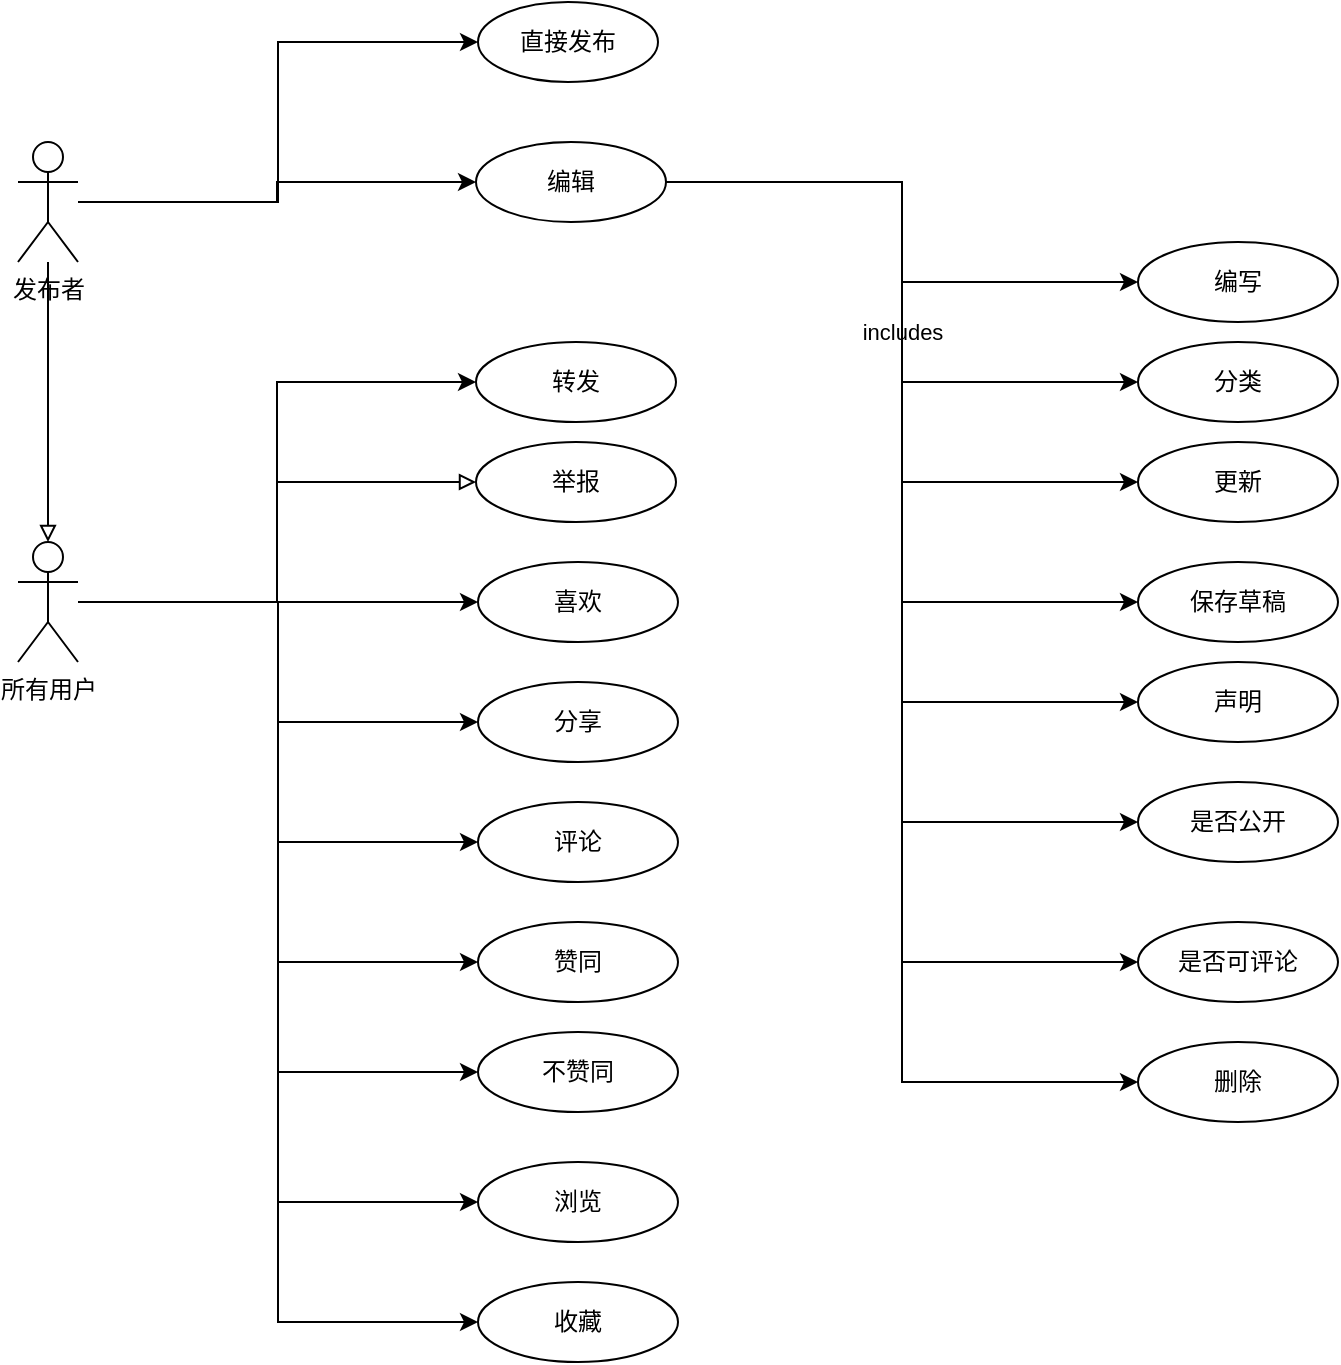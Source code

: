 <mxfile version="13.2.4" type="device" pages="10"><diagram id="3NJ1bZYBHtbLS1s_TCBR" name="文章发布"><mxGraphModel dx="1024" dy="668" grid="1" gridSize="10" guides="1" tooltips="1" connect="1" arrows="1" fold="1" page="1" pageScale="1" pageWidth="1654" pageHeight="1169" math="0" shadow="0"><root><mxCell id="WiSL2bFQ-CFy-8GwSojL-0"/><mxCell id="WiSL2bFQ-CFy-8GwSojL-1" parent="WiSL2bFQ-CFy-8GwSojL-0"/><mxCell id="WiSL2bFQ-CFy-8GwSojL-2" style="edgeStyle=orthogonalEdgeStyle;rounded=0;orthogonalLoop=1;jettySize=auto;html=1;entryX=0;entryY=0.5;entryDx=0;entryDy=0;" edge="1" parent="WiSL2bFQ-CFy-8GwSojL-1" source="WiSL2bFQ-CFy-8GwSojL-11" target="WiSL2bFQ-CFy-8GwSojL-25"><mxGeometry relative="1" as="geometry"/></mxCell><mxCell id="WiSL2bFQ-CFy-8GwSojL-3" style="edgeStyle=orthogonalEdgeStyle;rounded=0;orthogonalLoop=1;jettySize=auto;html=1;entryX=0;entryY=0.5;entryDx=0;entryDy=0;" edge="1" parent="WiSL2bFQ-CFy-8GwSojL-1" source="WiSL2bFQ-CFy-8GwSojL-11" target="WiSL2bFQ-CFy-8GwSojL-26"><mxGeometry relative="1" as="geometry"/></mxCell><mxCell id="WiSL2bFQ-CFy-8GwSojL-4" style="edgeStyle=orthogonalEdgeStyle;rounded=0;orthogonalLoop=1;jettySize=auto;html=1;entryX=0;entryY=0.5;entryDx=0;entryDy=0;" edge="1" parent="WiSL2bFQ-CFy-8GwSojL-1" source="WiSL2bFQ-CFy-8GwSojL-11" target="WiSL2bFQ-CFy-8GwSojL-22"><mxGeometry relative="1" as="geometry"/></mxCell><mxCell id="WiSL2bFQ-CFy-8GwSojL-5" style="edgeStyle=orthogonalEdgeStyle;rounded=0;orthogonalLoop=1;jettySize=auto;html=1;entryX=0;entryY=0.5;entryDx=0;entryDy=0;" edge="1" parent="WiSL2bFQ-CFy-8GwSojL-1" source="WiSL2bFQ-CFy-8GwSojL-11" target="WiSL2bFQ-CFy-8GwSojL-23"><mxGeometry relative="1" as="geometry"/></mxCell><mxCell id="WiSL2bFQ-CFy-8GwSojL-6" style="edgeStyle=orthogonalEdgeStyle;rounded=0;orthogonalLoop=1;jettySize=auto;html=1;entryX=0;entryY=0.5;entryDx=0;entryDy=0;" edge="1" parent="WiSL2bFQ-CFy-8GwSojL-1" source="WiSL2bFQ-CFy-8GwSojL-11" target="WiSL2bFQ-CFy-8GwSojL-29"><mxGeometry relative="1" as="geometry"/></mxCell><mxCell id="WiSL2bFQ-CFy-8GwSojL-7" style="edgeStyle=orthogonalEdgeStyle;rounded=0;orthogonalLoop=1;jettySize=auto;html=1;entryX=0;entryY=0.5;entryDx=0;entryDy=0;" edge="1" parent="WiSL2bFQ-CFy-8GwSojL-1" source="WiSL2bFQ-CFy-8GwSojL-11" target="WiSL2bFQ-CFy-8GwSojL-30"><mxGeometry relative="1" as="geometry"/></mxCell><mxCell id="WiSL2bFQ-CFy-8GwSojL-8" style="edgeStyle=orthogonalEdgeStyle;rounded=0;orthogonalLoop=1;jettySize=auto;html=1;entryX=0;entryY=0.5;entryDx=0;entryDy=0;" edge="1" parent="WiSL2bFQ-CFy-8GwSojL-1" source="WiSL2bFQ-CFy-8GwSojL-11" target="WiSL2bFQ-CFy-8GwSojL-24"><mxGeometry relative="1" as="geometry"/></mxCell><mxCell id="WiSL2bFQ-CFy-8GwSojL-9" style="edgeStyle=orthogonalEdgeStyle;rounded=0;orthogonalLoop=1;jettySize=auto;html=1;entryX=0;entryY=0.5;entryDx=0;entryDy=0;" edge="1" parent="WiSL2bFQ-CFy-8GwSojL-1" source="WiSL2bFQ-CFy-8GwSojL-11" target="WiSL2bFQ-CFy-8GwSojL-37"><mxGeometry relative="1" as="geometry"/></mxCell><mxCell id="WiSL2bFQ-CFy-8GwSojL-10" style="edgeStyle=orthogonalEdgeStyle;rounded=0;orthogonalLoop=1;jettySize=auto;html=1;entryX=0;entryY=0.5;entryDx=0;entryDy=0;endArrow=block;endFill=0;" edge="1" parent="WiSL2bFQ-CFy-8GwSojL-1" source="WiSL2bFQ-CFy-8GwSojL-11" target="WiSL2bFQ-CFy-8GwSojL-42"><mxGeometry relative="1" as="geometry"/></mxCell><mxCell id="WiSL2bFQ-CFy-8GwSojL-11" value="&lt;span style=&quot;&quot;&gt;所有用户&lt;/span&gt;" style="shape=umlActor;verticalLabelPosition=bottom;labelBackgroundColor=none;verticalAlign=top;html=1;outlineConnect=0;" vertex="1" parent="WiSL2bFQ-CFy-8GwSojL-1"><mxGeometry x="210" y="470" width="30" height="60" as="geometry"/></mxCell><mxCell id="WiSL2bFQ-CFy-8GwSojL-12" value="直接发布" style="ellipse;whiteSpace=wrap;html=1;" vertex="1" parent="WiSL2bFQ-CFy-8GwSojL-1"><mxGeometry x="440" y="200" width="90" height="40" as="geometry"/></mxCell><mxCell id="WiSL2bFQ-CFy-8GwSojL-13" style="edgeStyle=orthogonalEdgeStyle;rounded=0;orthogonalLoop=1;jettySize=auto;html=1;entryX=0;entryY=0.5;entryDx=0;entryDy=0;" edge="1" parent="WiSL2bFQ-CFy-8GwSojL-1" source="WiSL2bFQ-CFy-8GwSojL-21" target="WiSL2bFQ-CFy-8GwSojL-31"><mxGeometry relative="1" as="geometry"/></mxCell><mxCell id="WiSL2bFQ-CFy-8GwSojL-14" value="" style="edgeStyle=orthogonalEdgeStyle;rounded=0;orthogonalLoop=1;jettySize=auto;html=1;entryX=0;entryY=0.5;entryDx=0;entryDy=0;" edge="1" parent="WiSL2bFQ-CFy-8GwSojL-1" source="WiSL2bFQ-CFy-8GwSojL-21" target="WiSL2bFQ-CFy-8GwSojL-32"><mxGeometry relative="1" as="geometry"/></mxCell><mxCell id="WiSL2bFQ-CFy-8GwSojL-15" value="includes" style="edgeStyle=orthogonalEdgeStyle;rounded=0;orthogonalLoop=1;jettySize=auto;html=1;entryX=0;entryY=0.5;entryDx=0;entryDy=0;" edge="1" parent="WiSL2bFQ-CFy-8GwSojL-1" source="WiSL2bFQ-CFy-8GwSojL-21" target="WiSL2bFQ-CFy-8GwSojL-33"><mxGeometry relative="1" as="geometry"/></mxCell><mxCell id="WiSL2bFQ-CFy-8GwSojL-16" style="edgeStyle=orthogonalEdgeStyle;rounded=0;orthogonalLoop=1;jettySize=auto;html=1;entryX=0;entryY=0.5;entryDx=0;entryDy=0;" edge="1" parent="WiSL2bFQ-CFy-8GwSojL-1" source="WiSL2bFQ-CFy-8GwSojL-21" target="WiSL2bFQ-CFy-8GwSojL-28"><mxGeometry relative="1" as="geometry"/></mxCell><mxCell id="WiSL2bFQ-CFy-8GwSojL-17" style="edgeStyle=orthogonalEdgeStyle;rounded=0;orthogonalLoop=1;jettySize=auto;html=1;entryX=0;entryY=0.5;entryDx=0;entryDy=0;" edge="1" parent="WiSL2bFQ-CFy-8GwSojL-1" source="WiSL2bFQ-CFy-8GwSojL-21" target="WiSL2bFQ-CFy-8GwSojL-34"><mxGeometry relative="1" as="geometry"/></mxCell><mxCell id="WiSL2bFQ-CFy-8GwSojL-18" style="edgeStyle=orthogonalEdgeStyle;rounded=0;orthogonalLoop=1;jettySize=auto;html=1;entryX=0;entryY=0.5;entryDx=0;entryDy=0;" edge="1" parent="WiSL2bFQ-CFy-8GwSojL-1" source="WiSL2bFQ-CFy-8GwSojL-21" target="WiSL2bFQ-CFy-8GwSojL-36"><mxGeometry relative="1" as="geometry"/></mxCell><mxCell id="WiSL2bFQ-CFy-8GwSojL-19" style="edgeStyle=orthogonalEdgeStyle;rounded=0;orthogonalLoop=1;jettySize=auto;html=1;entryX=0;entryY=0.5;entryDx=0;entryDy=0;" edge="1" parent="WiSL2bFQ-CFy-8GwSojL-1" source="WiSL2bFQ-CFy-8GwSojL-21" target="WiSL2bFQ-CFy-8GwSojL-27"><mxGeometry relative="1" as="geometry"/></mxCell><mxCell id="WiSL2bFQ-CFy-8GwSojL-20" style="edgeStyle=orthogonalEdgeStyle;rounded=0;orthogonalLoop=1;jettySize=auto;html=1;entryX=0;entryY=0.5;entryDx=0;entryDy=0;" edge="1" parent="WiSL2bFQ-CFy-8GwSojL-1" source="WiSL2bFQ-CFy-8GwSojL-21" target="WiSL2bFQ-CFy-8GwSojL-35"><mxGeometry relative="1" as="geometry"/></mxCell><mxCell id="WiSL2bFQ-CFy-8GwSojL-21" value="编辑" style="ellipse;whiteSpace=wrap;html=1;" vertex="1" parent="WiSL2bFQ-CFy-8GwSojL-1"><mxGeometry x="439" y="270" width="95" height="40" as="geometry"/></mxCell><mxCell id="WiSL2bFQ-CFy-8GwSojL-22" value="评论" style="ellipse;whiteSpace=wrap;html=1;" vertex="1" parent="WiSL2bFQ-CFy-8GwSojL-1"><mxGeometry x="440" y="600" width="100" height="40" as="geometry"/></mxCell><mxCell id="WiSL2bFQ-CFy-8GwSojL-23" value="赞同" style="ellipse;whiteSpace=wrap;html=1;" vertex="1" parent="WiSL2bFQ-CFy-8GwSojL-1"><mxGeometry x="440" y="660" width="100" height="40" as="geometry"/></mxCell><mxCell id="WiSL2bFQ-CFy-8GwSojL-24" value="收藏" style="ellipse;whiteSpace=wrap;html=1;" vertex="1" parent="WiSL2bFQ-CFy-8GwSojL-1"><mxGeometry x="440" y="840" width="100" height="40" as="geometry"/></mxCell><mxCell id="WiSL2bFQ-CFy-8GwSojL-25" value="喜欢" style="ellipse;whiteSpace=wrap;html=1;" vertex="1" parent="WiSL2bFQ-CFy-8GwSojL-1"><mxGeometry x="440" y="480" width="100" height="40" as="geometry"/></mxCell><mxCell id="WiSL2bFQ-CFy-8GwSojL-26" value="分享" style="ellipse;whiteSpace=wrap;html=1;" vertex="1" parent="WiSL2bFQ-CFy-8GwSojL-1"><mxGeometry x="440" y="540" width="100" height="40" as="geometry"/></mxCell><mxCell id="WiSL2bFQ-CFy-8GwSojL-27" value="删除" style="ellipse;whiteSpace=wrap;html=1;" vertex="1" parent="WiSL2bFQ-CFy-8GwSojL-1"><mxGeometry x="770" y="720" width="100" height="40" as="geometry"/></mxCell><mxCell id="WiSL2bFQ-CFy-8GwSojL-28" value="保存草稿" style="ellipse;whiteSpace=wrap;html=1;" vertex="1" parent="WiSL2bFQ-CFy-8GwSojL-1"><mxGeometry x="770" y="480" width="100" height="40" as="geometry"/></mxCell><mxCell id="WiSL2bFQ-CFy-8GwSojL-29" value="不赞同" style="ellipse;whiteSpace=wrap;html=1;" vertex="1" parent="WiSL2bFQ-CFy-8GwSojL-1"><mxGeometry x="440" y="715" width="100" height="40" as="geometry"/></mxCell><mxCell id="WiSL2bFQ-CFy-8GwSojL-30" value="浏览" style="ellipse;whiteSpace=wrap;html=1;" vertex="1" parent="WiSL2bFQ-CFy-8GwSojL-1"><mxGeometry x="440" y="780" width="100" height="40" as="geometry"/></mxCell><mxCell id="WiSL2bFQ-CFy-8GwSojL-31" value="编写" style="ellipse;whiteSpace=wrap;html=1;" vertex="1" parent="WiSL2bFQ-CFy-8GwSojL-1"><mxGeometry x="770" y="320" width="100" height="40" as="geometry"/></mxCell><mxCell id="WiSL2bFQ-CFy-8GwSojL-32" value="分类" style="ellipse;whiteSpace=wrap;html=1;" vertex="1" parent="WiSL2bFQ-CFy-8GwSojL-1"><mxGeometry x="770" y="370" width="100" height="40" as="geometry"/></mxCell><mxCell id="WiSL2bFQ-CFy-8GwSojL-33" value="更新" style="ellipse;whiteSpace=wrap;html=1;" vertex="1" parent="WiSL2bFQ-CFy-8GwSojL-1"><mxGeometry x="770" y="420" width="100" height="40" as="geometry"/></mxCell><mxCell id="WiSL2bFQ-CFy-8GwSojL-34" value="声明" style="ellipse;whiteSpace=wrap;html=1;" vertex="1" parent="WiSL2bFQ-CFy-8GwSojL-1"><mxGeometry x="770" y="530" width="100" height="40" as="geometry"/></mxCell><mxCell id="WiSL2bFQ-CFy-8GwSojL-35" value="是否公开" style="ellipse;whiteSpace=wrap;html=1;" vertex="1" parent="WiSL2bFQ-CFy-8GwSojL-1"><mxGeometry x="770" y="590" width="100" height="40" as="geometry"/></mxCell><mxCell id="WiSL2bFQ-CFy-8GwSojL-36" value="是否可评论" style="ellipse;whiteSpace=wrap;html=1;" vertex="1" parent="WiSL2bFQ-CFy-8GwSojL-1"><mxGeometry x="770" y="660" width="100" height="40" as="geometry"/></mxCell><mxCell id="WiSL2bFQ-CFy-8GwSojL-37" value="转发" style="ellipse;whiteSpace=wrap;html=1;" vertex="1" parent="WiSL2bFQ-CFy-8GwSojL-1"><mxGeometry x="439" y="370" width="100" height="40" as="geometry"/></mxCell><mxCell id="WiSL2bFQ-CFy-8GwSojL-38" style="edgeStyle=orthogonalEdgeStyle;rounded=0;orthogonalLoop=1;jettySize=auto;html=1;entryX=0;entryY=0.5;entryDx=0;entryDy=0;" edge="1" parent="WiSL2bFQ-CFy-8GwSojL-1" source="WiSL2bFQ-CFy-8GwSojL-41" target="WiSL2bFQ-CFy-8GwSojL-12"><mxGeometry relative="1" as="geometry"/></mxCell><mxCell id="WiSL2bFQ-CFy-8GwSojL-39" style="edgeStyle=orthogonalEdgeStyle;rounded=0;orthogonalLoop=1;jettySize=auto;html=1;entryX=0;entryY=0.5;entryDx=0;entryDy=0;" edge="1" parent="WiSL2bFQ-CFy-8GwSojL-1" source="WiSL2bFQ-CFy-8GwSojL-41" target="WiSL2bFQ-CFy-8GwSojL-21"><mxGeometry relative="1" as="geometry"/></mxCell><mxCell id="WiSL2bFQ-CFy-8GwSojL-40" style="edgeStyle=orthogonalEdgeStyle;rounded=0;orthogonalLoop=1;jettySize=auto;html=1;entryX=0.5;entryY=0;entryDx=0;entryDy=0;entryPerimeter=0;endArrow=block;endFill=0;labelBackgroundColor=none;" edge="1" parent="WiSL2bFQ-CFy-8GwSojL-1" source="WiSL2bFQ-CFy-8GwSojL-41" target="WiSL2bFQ-CFy-8GwSojL-11"><mxGeometry relative="1" as="geometry"/></mxCell><mxCell id="WiSL2bFQ-CFy-8GwSojL-41" value="&lt;span style=&quot;&quot;&gt;发布者&lt;/span&gt;" style="shape=umlActor;verticalLabelPosition=bottom;labelBackgroundColor=none;verticalAlign=top;html=1;outlineConnect=0;" vertex="1" parent="WiSL2bFQ-CFy-8GwSojL-1"><mxGeometry x="210" y="270" width="30" height="60" as="geometry"/></mxCell><mxCell id="WiSL2bFQ-CFy-8GwSojL-42" value="举报" style="ellipse;whiteSpace=wrap;html=1;" vertex="1" parent="WiSL2bFQ-CFy-8GwSojL-1"><mxGeometry x="439" y="420" width="100" height="40" as="geometry"/></mxCell></root></mxGraphModel></diagram><diagram id="6hGFLwfOUW9BJ-s0fimq" name="个人中心"><mxGraphModel dx="1024" dy="668" grid="1" gridSize="10" guides="1" tooltips="1" connect="1" arrows="1" fold="1" page="1" pageScale="1" pageWidth="827" pageHeight="1169" math="0" shadow="0"><root><mxCell id="0"/><mxCell id="1" parent="0"/><mxCell id="10" style="edgeStyle=orthogonalEdgeStyle;rounded=0;orthogonalLoop=1;jettySize=auto;html=1;entryX=0;entryY=0.5;entryDx=0;entryDy=0;" parent="1" source="2" target="3" edge="1"><mxGeometry relative="1" as="geometry"/></mxCell><mxCell id="11" style="edgeStyle=orthogonalEdgeStyle;rounded=0;orthogonalLoop=1;jettySize=auto;html=1;entryX=0;entryY=0.5;entryDx=0;entryDy=0;" parent="1" source="2" target="4" edge="1"><mxGeometry relative="1" as="geometry"/></mxCell><mxCell id="12" style="edgeStyle=orthogonalEdgeStyle;rounded=0;orthogonalLoop=1;jettySize=auto;html=1;entryX=0;entryY=0.5;entryDx=0;entryDy=0;" parent="1" source="2" target="5" edge="1"><mxGeometry relative="1" as="geometry"/></mxCell><mxCell id="13" style="edgeStyle=orthogonalEdgeStyle;rounded=0;orthogonalLoop=1;jettySize=auto;html=1;entryX=0;entryY=0.5;entryDx=0;entryDy=0;" parent="1" source="2" target="6" edge="1"><mxGeometry relative="1" as="geometry"/></mxCell><mxCell id="14" style="edgeStyle=orthogonalEdgeStyle;rounded=0;orthogonalLoop=1;jettySize=auto;html=1;entryX=0;entryY=0.5;entryDx=0;entryDy=0;" parent="1" source="2" target="7" edge="1"><mxGeometry relative="1" as="geometry"/></mxCell><mxCell id="15" style="edgeStyle=orthogonalEdgeStyle;rounded=0;orthogonalLoop=1;jettySize=auto;html=1;entryX=0;entryY=0.5;entryDx=0;entryDy=0;" parent="1" source="2" target="8" edge="1"><mxGeometry relative="1" as="geometry"/></mxCell><mxCell id="16" style="edgeStyle=orthogonalEdgeStyle;rounded=0;orthogonalLoop=1;jettySize=auto;html=1;entryX=0;entryY=0.5;entryDx=0;entryDy=0;" parent="1" source="2" target="9" edge="1"><mxGeometry relative="1" as="geometry"/></mxCell><mxCell id="19" style="edgeStyle=orthogonalEdgeStyle;rounded=0;orthogonalLoop=1;jettySize=auto;html=1;entryX=0;entryY=0.5;entryDx=0;entryDy=0;" parent="1" source="2" target="17" edge="1"><mxGeometry relative="1" as="geometry"/></mxCell><mxCell id="2" value="所用用户" style="shape=umlActor;verticalLabelPosition=bottom;labelBackgroundColor=#ffffff;verticalAlign=top;html=1;outlineConnect=0;" parent="1" vertex="1"><mxGeometry x="50" y="240" width="30" height="60" as="geometry"/></mxCell><mxCell id="3" value="朋友圈" style="ellipse;whiteSpace=wrap;html=1;" parent="1" vertex="1"><mxGeometry x="150" y="40" width="100" height="50" as="geometry"/></mxCell><mxCell id="4" value="加好友" style="ellipse;whiteSpace=wrap;html=1;" parent="1" vertex="1"><mxGeometry x="150" y="100" width="100" height="50" as="geometry"/></mxCell><mxCell id="5" value="文章管理" style="ellipse;whiteSpace=wrap;html=1;" parent="1" vertex="1"><mxGeometry x="150" y="170" width="100" height="50" as="geometry"/></mxCell><mxCell id="6" value="好友管理" style="ellipse;whiteSpace=wrap;html=1;" parent="1" vertex="1"><mxGeometry x="150" y="240" width="100" height="50" as="geometry"/></mxCell><mxCell id="7" value="小组管理" style="ellipse;whiteSpace=wrap;html=1;" parent="1" vertex="1"><mxGeometry x="150" y="310" width="100" height="50" as="geometry"/></mxCell><mxCell id="8" value="问答管理" style="ellipse;whiteSpace=wrap;html=1;" parent="1" vertex="1"><mxGeometry x="150" y="380" width="100" height="50" as="geometry"/></mxCell><mxCell id="9" value="活动管理" style="ellipse;whiteSpace=wrap;html=1;" parent="1" vertex="1"><mxGeometry x="150" y="460" width="100" height="50" as="geometry"/></mxCell><mxCell id="17" value="评分查看" style="ellipse;whiteSpace=wrap;html=1;" parent="1" vertex="1"><mxGeometry x="150" y="535" width="100" height="50" as="geometry"/></mxCell></root></mxGraphModel></diagram><diagram id="dYwLBYyXyTAvh5VF22Sv" name="功能限制"><mxGraphModel dx="1024" dy="668" grid="1" gridSize="10" guides="1" tooltips="1" connect="1" arrows="1" fold="1" page="1" pageScale="1" pageWidth="1654" pageHeight="1169" math="0" shadow="0"><root><mxCell id="0htlZE1Ao0-ZoEA7N_wC-0"/><mxCell id="0htlZE1Ao0-ZoEA7N_wC-1" parent="0htlZE1Ao0-ZoEA7N_wC-0"/><mxCell id="0htlZE1Ao0-ZoEA7N_wC-2" style="edgeStyle=orthogonalEdgeStyle;rounded=0;orthogonalLoop=1;jettySize=auto;html=1;entryX=0;entryY=0.5;entryDx=0;entryDy=0;labelBackgroundColor=none;" edge="1" parent="0htlZE1Ao0-ZoEA7N_wC-1" source="0htlZE1Ao0-ZoEA7N_wC-7" target="0htlZE1Ao0-ZoEA7N_wC-8"><mxGeometry relative="1" as="geometry"/></mxCell><mxCell id="0htlZE1Ao0-ZoEA7N_wC-3" style="edgeStyle=orthogonalEdgeStyle;rounded=0;orthogonalLoop=1;jettySize=auto;html=1;entryX=0;entryY=0.5;entryDx=0;entryDy=0;labelBackgroundColor=none;" edge="1" parent="0htlZE1Ao0-ZoEA7N_wC-1" source="0htlZE1Ao0-ZoEA7N_wC-7" target="0htlZE1Ao0-ZoEA7N_wC-9"><mxGeometry relative="1" as="geometry"/></mxCell><mxCell id="0htlZE1Ao0-ZoEA7N_wC-4" style="edgeStyle=orthogonalEdgeStyle;rounded=0;orthogonalLoop=1;jettySize=auto;html=1;entryX=0;entryY=0.5;entryDx=0;entryDy=0;labelBackgroundColor=none;" edge="1" parent="0htlZE1Ao0-ZoEA7N_wC-1" source="0htlZE1Ao0-ZoEA7N_wC-7" target="0htlZE1Ao0-ZoEA7N_wC-11"><mxGeometry relative="1" as="geometry"/></mxCell><mxCell id="0htlZE1Ao0-ZoEA7N_wC-5" style="edgeStyle=orthogonalEdgeStyle;rounded=0;orthogonalLoop=1;jettySize=auto;html=1;entryX=0;entryY=0.5;entryDx=0;entryDy=0;labelBackgroundColor=none;" edge="1" parent="0htlZE1Ao0-ZoEA7N_wC-1" source="0htlZE1Ao0-ZoEA7N_wC-7" target="0htlZE1Ao0-ZoEA7N_wC-12"><mxGeometry relative="1" as="geometry"/></mxCell><mxCell id="0htlZE1Ao0-ZoEA7N_wC-6" style="edgeStyle=orthogonalEdgeStyle;rounded=0;orthogonalLoop=1;jettySize=auto;html=1;entryX=0;entryY=0.5;entryDx=0;entryDy=0;labelBackgroundColor=none;" edge="1" parent="0htlZE1Ao0-ZoEA7N_wC-1" source="0htlZE1Ao0-ZoEA7N_wC-7" target="0htlZE1Ao0-ZoEA7N_wC-13"><mxGeometry relative="1" as="geometry"/></mxCell><mxCell id="0htlZE1Ao0-ZoEA7N_wC-7" value="系统" style="shape=umlActor;verticalLabelPosition=bottom;labelBackgroundColor=none;verticalAlign=top;html=1;outlineConnect=0;" vertex="1" parent="0htlZE1Ao0-ZoEA7N_wC-1"><mxGeometry x="460" y="525" width="30" height="60" as="geometry"/></mxCell><mxCell id="0htlZE1Ao0-ZoEA7N_wC-8" value="发文章" style="ellipse;whiteSpace=wrap;html=1;labelBackgroundColor=none;" vertex="1" parent="0htlZE1Ao0-ZoEA7N_wC-1"><mxGeometry x="550" y="331" width="100" height="50" as="geometry"/></mxCell><mxCell id="0htlZE1Ao0-ZoEA7N_wC-9" value="发提问" style="ellipse;whiteSpace=wrap;html=1;labelBackgroundColor=none;" vertex="1" parent="0htlZE1Ao0-ZoEA7N_wC-1"><mxGeometry x="550" y="401" width="100" height="50" as="geometry"/></mxCell><mxCell id="0htlZE1Ao0-ZoEA7N_wC-10" value="使用综合评分来限制&lt;br&gt;功能使用的次数" style="text;html=1;resizable=0;autosize=1;align=center;verticalAlign=middle;points=[];fillColor=none;strokeColor=none;rounded=0;labelBackgroundColor=none;" vertex="1" parent="0htlZE1Ao0-ZoEA7N_wC-1"><mxGeometry x="390" y="260" width="120" height="30" as="geometry"/></mxCell><mxCell id="0htlZE1Ao0-ZoEA7N_wC-11" value="在线求助" style="ellipse;whiteSpace=wrap;html=1;labelBackgroundColor=none;" vertex="1" parent="0htlZE1Ao0-ZoEA7N_wC-1"><mxGeometry x="550" y="471" width="100" height="50" as="geometry"/></mxCell><mxCell id="0htlZE1Ao0-ZoEA7N_wC-12" value="申请免费咨询" style="ellipse;whiteSpace=wrap;html=1;labelBackgroundColor=none;" vertex="1" parent="0htlZE1Ao0-ZoEA7N_wC-1"><mxGeometry x="550" y="541" width="100" height="50" as="geometry"/></mxCell><mxCell id="0htlZE1Ao0-ZoEA7N_wC-13" value="申请活动" style="ellipse;whiteSpace=wrap;html=1;labelBackgroundColor=none;" vertex="1" parent="0htlZE1Ao0-ZoEA7N_wC-1"><mxGeometry x="550" y="611" width="100" height="50" as="geometry"/></mxCell></root></mxGraphModel></diagram><diagram id="ak6SMBockA4iluhwe3eg" name="活动"><mxGraphModel dx="1024" dy="668" grid="1" gridSize="10" guides="1" tooltips="1" connect="1" arrows="1" fold="1" page="1" pageScale="1" pageWidth="1654" pageHeight="1169" math="0" shadow="0"><root><mxCell id="i0G8Iol44pcgs0uDVePC-0"/><mxCell id="i0G8Iol44pcgs0uDVePC-1" parent="i0G8Iol44pcgs0uDVePC-0"/><mxCell id="i0G8Iol44pcgs0uDVePC-2" style="edgeStyle=orthogonalEdgeStyle;rounded=0;orthogonalLoop=1;jettySize=auto;html=1;entryX=0;entryY=0.5;entryDx=0;entryDy=0;labelBackgroundColor=none;" edge="1" parent="i0G8Iol44pcgs0uDVePC-1" source="i0G8Iol44pcgs0uDVePC-5" target="i0G8Iol44pcgs0uDVePC-10"><mxGeometry relative="1" as="geometry"/></mxCell><mxCell id="i0G8Iol44pcgs0uDVePC-3" style="edgeStyle=orthogonalEdgeStyle;rounded=0;orthogonalLoop=1;jettySize=auto;html=1;entryX=0;entryY=0.5;entryDx=0;entryDy=0;labelBackgroundColor=none;" edge="1" parent="i0G8Iol44pcgs0uDVePC-1" source="i0G8Iol44pcgs0uDVePC-5" target="i0G8Iol44pcgs0uDVePC-11"><mxGeometry relative="1" as="geometry"/></mxCell><mxCell id="i0G8Iol44pcgs0uDVePC-4" style="edgeStyle=orthogonalEdgeStyle;rounded=0;orthogonalLoop=1;jettySize=auto;html=1;entryX=0;entryY=0.5;entryDx=0;entryDy=0;labelBackgroundColor=none;" edge="1" parent="i0G8Iol44pcgs0uDVePC-1" source="i0G8Iol44pcgs0uDVePC-5" target="i0G8Iol44pcgs0uDVePC-12"><mxGeometry relative="1" as="geometry"/></mxCell><mxCell id="i0G8Iol44pcgs0uDVePC-5" value="所有用户" style="shape=umlActor;verticalLabelPosition=bottom;labelBackgroundColor=none;verticalAlign=top;html=1;outlineConnect=0;" vertex="1" parent="i0G8Iol44pcgs0uDVePC-1"><mxGeometry x="340" y="680" width="40" height="60" as="geometry"/></mxCell><mxCell id="i0G8Iol44pcgs0uDVePC-6" value="申请活动" style="ellipse;whiteSpace=wrap;html=1;labelBackgroundColor=none;" vertex="1" parent="i0G8Iol44pcgs0uDVePC-1"><mxGeometry x="490" y="240" width="110" height="60" as="geometry"/></mxCell><mxCell id="i0G8Iol44pcgs0uDVePC-7" value="终止活动" style="ellipse;whiteSpace=wrap;html=1;labelBackgroundColor=none;" vertex="1" parent="i0G8Iol44pcgs0uDVePC-1"><mxGeometry x="490" y="330" width="110" height="60" as="geometry"/></mxCell><mxCell id="i0G8Iol44pcgs0uDVePC-8" value="删除活动" style="ellipse;whiteSpace=wrap;html=1;labelBackgroundColor=none;" vertex="1" parent="i0G8Iol44pcgs0uDVePC-1"><mxGeometry x="490" y="420" width="110" height="60" as="geometry"/></mxCell><mxCell id="i0G8Iol44pcgs0uDVePC-9" value="活动邀请" style="ellipse;whiteSpace=wrap;html=1;labelBackgroundColor=none;" vertex="1" parent="i0G8Iol44pcgs0uDVePC-1"><mxGeometry x="490" y="510" width="110" height="60" as="geometry"/></mxCell><mxCell id="i0G8Iol44pcgs0uDVePC-10" value="报名活动" style="ellipse;whiteSpace=wrap;html=1;labelBackgroundColor=none;" vertex="1" parent="i0G8Iol44pcgs0uDVePC-1"><mxGeometry x="490" y="600" width="110" height="60" as="geometry"/></mxCell><mxCell id="i0G8Iol44pcgs0uDVePC-11" value="分享活动" style="ellipse;whiteSpace=wrap;html=1;labelBackgroundColor=none;" vertex="1" parent="i0G8Iol44pcgs0uDVePC-1"><mxGeometry x="490" y="690" width="110" height="60" as="geometry"/></mxCell><mxCell id="i0G8Iol44pcgs0uDVePC-12" value="评价活动" style="ellipse;whiteSpace=wrap;html=1;labelBackgroundColor=none;" vertex="1" parent="i0G8Iol44pcgs0uDVePC-1"><mxGeometry x="490" y="780" width="110" height="60" as="geometry"/></mxCell><mxCell id="i0G8Iol44pcgs0uDVePC-13" style="edgeStyle=orthogonalEdgeStyle;rounded=0;orthogonalLoop=1;jettySize=auto;html=1;entryX=0;entryY=0.5;entryDx=0;entryDy=0;labelBackgroundColor=none;" edge="1" parent="i0G8Iol44pcgs0uDVePC-1" source="i0G8Iol44pcgs0uDVePC-18" target="i0G8Iol44pcgs0uDVePC-6"><mxGeometry relative="1" as="geometry"/></mxCell><mxCell id="i0G8Iol44pcgs0uDVePC-14" style="edgeStyle=orthogonalEdgeStyle;rounded=0;orthogonalLoop=1;jettySize=auto;html=1;entryX=0;entryY=0.5;entryDx=0;entryDy=0;labelBackgroundColor=none;" edge="1" parent="i0G8Iol44pcgs0uDVePC-1" source="i0G8Iol44pcgs0uDVePC-18" target="i0G8Iol44pcgs0uDVePC-7"><mxGeometry relative="1" as="geometry"/></mxCell><mxCell id="i0G8Iol44pcgs0uDVePC-15" style="edgeStyle=orthogonalEdgeStyle;rounded=0;orthogonalLoop=1;jettySize=auto;html=1;entryX=0;entryY=0.5;entryDx=0;entryDy=0;labelBackgroundColor=none;" edge="1" parent="i0G8Iol44pcgs0uDVePC-1" source="i0G8Iol44pcgs0uDVePC-18" target="i0G8Iol44pcgs0uDVePC-8"><mxGeometry relative="1" as="geometry"/></mxCell><mxCell id="i0G8Iol44pcgs0uDVePC-16" style="edgeStyle=orthogonalEdgeStyle;rounded=0;orthogonalLoop=1;jettySize=auto;html=1;entryX=0;entryY=0.5;entryDx=0;entryDy=0;labelBackgroundColor=none;" edge="1" parent="i0G8Iol44pcgs0uDVePC-1" source="i0G8Iol44pcgs0uDVePC-18" target="i0G8Iol44pcgs0uDVePC-9"><mxGeometry relative="1" as="geometry"/></mxCell><mxCell id="i0G8Iol44pcgs0uDVePC-17" style="edgeStyle=orthogonalEdgeStyle;rounded=0;orthogonalLoop=1;jettySize=auto;html=1;entryX=0.5;entryY=0;entryDx=0;entryDy=0;entryPerimeter=0;endArrow=block;endFill=0;labelBackgroundColor=none;" edge="1" parent="i0G8Iol44pcgs0uDVePC-1" source="i0G8Iol44pcgs0uDVePC-18" target="i0G8Iol44pcgs0uDVePC-5"><mxGeometry relative="1" as="geometry"/></mxCell><mxCell id="i0G8Iol44pcgs0uDVePC-18" value="高分用户" style="shape=umlActor;verticalLabelPosition=bottom;labelBackgroundColor=none;verticalAlign=top;html=1;outlineConnect=0;" vertex="1" parent="i0G8Iol44pcgs0uDVePC-1"><mxGeometry x="340" y="420" width="40" height="60" as="geometry"/></mxCell></root></mxGraphModel></diagram><diagram id="6Lxb3Ykhp8BmvDNDY2M5" name="评分"><mxGraphModel dx="1024" dy="668" grid="1" gridSize="10" guides="1" tooltips="1" connect="1" arrows="1" fold="1" page="1" pageScale="1" pageWidth="1654" pageHeight="1169" math="0" shadow="0"><root><mxCell id="teOKmKo2QCdYyuGsOs5P-0"/><mxCell id="teOKmKo2QCdYyuGsOs5P-1" parent="teOKmKo2QCdYyuGsOs5P-0"/><mxCell id="teOKmKo2QCdYyuGsOs5P-2" style="edgeStyle=orthogonalEdgeStyle;rounded=0;orthogonalLoop=1;jettySize=auto;html=1;entryX=0;entryY=0.5;entryDx=0;entryDy=0;labelBackgroundColor=none;" edge="1" parent="teOKmKo2QCdYyuGsOs5P-1" source="teOKmKo2QCdYyuGsOs5P-5" target="teOKmKo2QCdYyuGsOs5P-11"><mxGeometry relative="1" as="geometry"/></mxCell><mxCell id="teOKmKo2QCdYyuGsOs5P-3" style="edgeStyle=orthogonalEdgeStyle;rounded=0;orthogonalLoop=1;jettySize=auto;html=1;entryX=0;entryY=0.5;entryDx=0;entryDy=0;labelBackgroundColor=none;" edge="1" parent="teOKmKo2QCdYyuGsOs5P-1" source="teOKmKo2QCdYyuGsOs5P-5" target="teOKmKo2QCdYyuGsOs5P-12"><mxGeometry relative="1" as="geometry"/></mxCell><mxCell id="teOKmKo2QCdYyuGsOs5P-4" style="edgeStyle=orthogonalEdgeStyle;rounded=0;orthogonalLoop=1;jettySize=auto;html=1;entryX=0;entryY=0.5;entryDx=0;entryDy=0;labelBackgroundColor=none;" edge="1" parent="teOKmKo2QCdYyuGsOs5P-1" source="teOKmKo2QCdYyuGsOs5P-5" target="teOKmKo2QCdYyuGsOs5P-13"><mxGeometry relative="1" as="geometry"/></mxCell><mxCell id="teOKmKo2QCdYyuGsOs5P-5" value="系统" style="shape=umlActor;verticalLabelPosition=bottom;labelBackgroundColor=none;verticalAlign=top;html=1;outlineConnect=0;" vertex="1" parent="teOKmKo2QCdYyuGsOs5P-1"><mxGeometry x="350" y="550" width="30" height="50" as="geometry"/></mxCell><mxCell id="teOKmKo2QCdYyuGsOs5P-6" style="edgeStyle=orthogonalEdgeStyle;rounded=0;orthogonalLoop=1;jettySize=auto;html=1;entryX=0;entryY=0.5;entryDx=0;entryDy=0;labelBackgroundColor=none;" edge="1" parent="teOKmKo2QCdYyuGsOs5P-1" source="teOKmKo2QCdYyuGsOs5P-11" target="teOKmKo2QCdYyuGsOs5P-14"><mxGeometry relative="1" as="geometry"/></mxCell><mxCell id="teOKmKo2QCdYyuGsOs5P-7" style="edgeStyle=orthogonalEdgeStyle;rounded=0;orthogonalLoop=1;jettySize=auto;html=1;entryX=0;entryY=0.5;entryDx=0;entryDy=0;labelBackgroundColor=none;" edge="1" parent="teOKmKo2QCdYyuGsOs5P-1" source="teOKmKo2QCdYyuGsOs5P-11" target="teOKmKo2QCdYyuGsOs5P-15"><mxGeometry relative="1" as="geometry"/></mxCell><mxCell id="teOKmKo2QCdYyuGsOs5P-8" style="edgeStyle=orthogonalEdgeStyle;rounded=0;orthogonalLoop=1;jettySize=auto;html=1;entryX=0;entryY=0.5;entryDx=0;entryDy=0;labelBackgroundColor=none;" edge="1" parent="teOKmKo2QCdYyuGsOs5P-1" source="teOKmKo2QCdYyuGsOs5P-11" target="teOKmKo2QCdYyuGsOs5P-16"><mxGeometry relative="1" as="geometry"/></mxCell><mxCell id="teOKmKo2QCdYyuGsOs5P-9" style="edgeStyle=orthogonalEdgeStyle;rounded=0;orthogonalLoop=1;jettySize=auto;html=1;entryX=0;entryY=0.5;entryDx=0;entryDy=0;labelBackgroundColor=none;" edge="1" parent="teOKmKo2QCdYyuGsOs5P-1" source="teOKmKo2QCdYyuGsOs5P-11" target="teOKmKo2QCdYyuGsOs5P-17"><mxGeometry relative="1" as="geometry"/></mxCell><mxCell id="teOKmKo2QCdYyuGsOs5P-10" value="includes" style="edgeLabel;html=1;align=center;verticalAlign=middle;resizable=0;points=[];" vertex="1" connectable="0" parent="teOKmKo2QCdYyuGsOs5P-9"><mxGeometry x="-0.646" relative="1" as="geometry"><mxPoint as="offset"/></mxGeometry></mxCell><mxCell id="teOKmKo2QCdYyuGsOs5P-11" value="综合评分" style="ellipse;whiteSpace=wrap;html=1;labelBackgroundColor=none;" vertex="1" parent="teOKmKo2QCdYyuGsOs5P-1"><mxGeometry x="460" y="380" width="120" height="80" as="geometry"/></mxCell><mxCell id="teOKmKo2QCdYyuGsOs5P-12" value="热心人评分" style="ellipse;whiteSpace=wrap;html=1;labelBackgroundColor=none;" vertex="1" parent="teOKmKo2QCdYyuGsOs5P-1"><mxGeometry x="460" y="535" width="120" height="80" as="geometry"/></mxCell><mxCell id="teOKmKo2QCdYyuGsOs5P-13" value="咨询评分" style="ellipse;whiteSpace=wrap;html=1;labelBackgroundColor=none;" vertex="1" parent="teOKmKo2QCdYyuGsOs5P-1"><mxGeometry x="460" y="670" width="120" height="80" as="geometry"/></mxCell><mxCell id="teOKmKo2QCdYyuGsOs5P-14" value="文章评分" style="ellipse;whiteSpace=wrap;html=1;labelBackgroundColor=none;" vertex="1" parent="teOKmKo2QCdYyuGsOs5P-1"><mxGeometry x="655" y="240" width="110" height="60" as="geometry"/></mxCell><mxCell id="teOKmKo2QCdYyuGsOs5P-15" value="回答评分" style="ellipse;whiteSpace=wrap;html=1;labelBackgroundColor=none;" vertex="1" parent="teOKmKo2QCdYyuGsOs5P-1"><mxGeometry x="655" y="320" width="120" height="60" as="geometry"/></mxCell><mxCell id="teOKmKo2QCdYyuGsOs5P-16" value="热心人评分" style="ellipse;whiteSpace=wrap;html=1;labelBackgroundColor=none;" vertex="1" parent="teOKmKo2QCdYyuGsOs5P-1"><mxGeometry x="655" y="400" width="120" height="60" as="geometry"/></mxCell><mxCell id="teOKmKo2QCdYyuGsOs5P-17" value="咨询评分" style="ellipse;whiteSpace=wrap;html=1;labelBackgroundColor=none;" vertex="1" parent="teOKmKo2QCdYyuGsOs5P-1"><mxGeometry x="654" y="480" width="116" height="60" as="geometry"/></mxCell></root></mxGraphModel></diagram><diagram id="V1JMpqpHOWllwydqDn8V" name="评论"><mxGraphModel dx="1024" dy="668" grid="1" gridSize="10" guides="1" tooltips="1" connect="1" arrows="1" fold="1" page="1" pageScale="1" pageWidth="1654" pageHeight="1169" math="0" shadow="0"><root><mxCell id="tmglz-2w-GJyQTVS-xzj-0"/><mxCell id="tmglz-2w-GJyQTVS-xzj-1" parent="tmglz-2w-GJyQTVS-xzj-0"/><mxCell id="tmglz-2w-GJyQTVS-xzj-2" style="edgeStyle=orthogonalEdgeStyle;rounded=0;orthogonalLoop=1;jettySize=auto;html=1;entryX=0;entryY=0.5;entryDx=0;entryDy=0;labelBackgroundColor=none;fontColor=#000000;" edge="1" parent="tmglz-2w-GJyQTVS-xzj-1" source="tmglz-2w-GJyQTVS-xzj-7" target="tmglz-2w-GJyQTVS-xzj-8"><mxGeometry relative="1" as="geometry"/></mxCell><mxCell id="tmglz-2w-GJyQTVS-xzj-3" style="edgeStyle=orthogonalEdgeStyle;rounded=0;orthogonalLoop=1;jettySize=auto;html=1;entryX=0;entryY=0.5;entryDx=0;entryDy=0;labelBackgroundColor=none;fontColor=#000000;" edge="1" parent="tmglz-2w-GJyQTVS-xzj-1" source="tmglz-2w-GJyQTVS-xzj-7" target="tmglz-2w-GJyQTVS-xzj-9"><mxGeometry relative="1" as="geometry"/></mxCell><mxCell id="tmglz-2w-GJyQTVS-xzj-4" style="edgeStyle=orthogonalEdgeStyle;rounded=0;orthogonalLoop=1;jettySize=auto;html=1;labelBackgroundColor=none;fontColor=#000000;" edge="1" parent="tmglz-2w-GJyQTVS-xzj-1" source="tmglz-2w-GJyQTVS-xzj-7" target="tmglz-2w-GJyQTVS-xzj-10"><mxGeometry relative="1" as="geometry"/></mxCell><mxCell id="tmglz-2w-GJyQTVS-xzj-5" style="edgeStyle=orthogonalEdgeStyle;rounded=0;orthogonalLoop=1;jettySize=auto;html=1;entryX=0;entryY=0.5;entryDx=0;entryDy=0;labelBackgroundColor=none;fontColor=#000000;" edge="1" parent="tmglz-2w-GJyQTVS-xzj-1" source="tmglz-2w-GJyQTVS-xzj-7" target="tmglz-2w-GJyQTVS-xzj-11"><mxGeometry relative="1" as="geometry"/></mxCell><mxCell id="tmglz-2w-GJyQTVS-xzj-6" style="edgeStyle=orthogonalEdgeStyle;rounded=0;orthogonalLoop=1;jettySize=auto;html=1;entryX=0;entryY=0.5;entryDx=0;entryDy=0;labelBackgroundColor=none;fontColor=#000000;" edge="1" parent="tmglz-2w-GJyQTVS-xzj-1" source="tmglz-2w-GJyQTVS-xzj-7" target="tmglz-2w-GJyQTVS-xzj-12"><mxGeometry relative="1" as="geometry"/></mxCell><mxCell id="tmglz-2w-GJyQTVS-xzj-7" value="&lt;font style=&quot;&quot;&gt;所有用户&lt;/font&gt;" style="shape=umlActor;verticalLabelPosition=bottom;labelBackgroundColor=none;verticalAlign=top;html=1;outlineConnect=0;fontColor=#000000;" vertex="1" parent="tmglz-2w-GJyQTVS-xzj-1"><mxGeometry x="400" y="320" width="30" height="50" as="geometry"/></mxCell><mxCell id="tmglz-2w-GJyQTVS-xzj-8" value="发布评论" style="ellipse;whiteSpace=wrap;html=1;labelBackgroundColor=none;fontColor=#000000;" vertex="1" parent="tmglz-2w-GJyQTVS-xzj-1"><mxGeometry x="560" y="250" width="100" height="50" as="geometry"/></mxCell><mxCell id="tmglz-2w-GJyQTVS-xzj-9" value="回复评论" style="ellipse;whiteSpace=wrap;html=1;labelBackgroundColor=none;fontColor=#000000;" vertex="1" parent="tmglz-2w-GJyQTVS-xzj-1"><mxGeometry x="560" y="310" width="100" height="50" as="geometry"/></mxCell><mxCell id="tmglz-2w-GJyQTVS-xzj-10" value="点赞评论" style="ellipse;whiteSpace=wrap;html=1;labelBackgroundColor=none;fontColor=#000000;" vertex="1" parent="tmglz-2w-GJyQTVS-xzj-1"><mxGeometry x="560" y="370" width="100" height="50" as="geometry"/></mxCell><mxCell id="tmglz-2w-GJyQTVS-xzj-11" value="反对评论" style="ellipse;whiteSpace=wrap;html=1;labelBackgroundColor=none;fontColor=#000000;" vertex="1" parent="tmglz-2w-GJyQTVS-xzj-1"><mxGeometry x="560" y="430" width="100" height="50" as="geometry"/></mxCell><mxCell id="tmglz-2w-GJyQTVS-xzj-12" value="举报评论" style="ellipse;whiteSpace=wrap;html=1;labelBackgroundColor=none;fontColor=#000000;" vertex="1" parent="tmglz-2w-GJyQTVS-xzj-1"><mxGeometry x="560" y="500" width="100" height="50" as="geometry"/></mxCell><mxCell id="tmglz-2w-GJyQTVS-xzj-13" value="删除评论" style="ellipse;whiteSpace=wrap;html=1;labelBackgroundColor=none;fontColor=#000000;" vertex="1" parent="tmglz-2w-GJyQTVS-xzj-1"><mxGeometry x="560" y="580" width="100" height="50" as="geometry"/></mxCell><mxCell id="tmglz-2w-GJyQTVS-xzj-14" style="edgeStyle=orthogonalEdgeStyle;rounded=0;orthogonalLoop=1;jettySize=auto;html=1;exitX=0.5;exitY=0;exitDx=0;exitDy=0;exitPerimeter=0;endArrow=block;endFill=0;labelBackgroundColor=none;fontColor=#000000;" edge="1" parent="tmglz-2w-GJyQTVS-xzj-1" source="tmglz-2w-GJyQTVS-xzj-16" target="tmglz-2w-GJyQTVS-xzj-7"><mxGeometry relative="1" as="geometry"/></mxCell><mxCell id="tmglz-2w-GJyQTVS-xzj-15" style="edgeStyle=orthogonalEdgeStyle;rounded=0;orthogonalLoop=1;jettySize=auto;html=1;entryX=0;entryY=0.5;entryDx=0;entryDy=0;endArrow=block;endFill=0;labelBackgroundColor=none;fontColor=#000000;" edge="1" parent="tmglz-2w-GJyQTVS-xzj-1" source="tmglz-2w-GJyQTVS-xzj-16" target="tmglz-2w-GJyQTVS-xzj-13"><mxGeometry relative="1" as="geometry"/></mxCell><mxCell id="tmglz-2w-GJyQTVS-xzj-16" value="&lt;font style=&quot;&quot;&gt;发布者&lt;/font&gt;" style="shape=umlActor;verticalLabelPosition=bottom;labelBackgroundColor=none;verticalAlign=top;html=1;outlineConnect=0;fontColor=#000000;" vertex="1" parent="tmglz-2w-GJyQTVS-xzj-1"><mxGeometry x="400" y="580" width="30" height="50" as="geometry"/></mxCell></root></mxGraphModel></diagram><diagram id="3XvFr-8UubUtspZy2u82" name="问答"><mxGraphModel dx="1024" dy="668" grid="1" gridSize="10" guides="1" tooltips="1" connect="1" arrows="1" fold="1" page="1" pageScale="1" pageWidth="1654" pageHeight="1169" math="0" shadow="0"><root><mxCell id="D_NDug7mMCGsH8zm7dEL-0"/><mxCell id="D_NDug7mMCGsH8zm7dEL-1" parent="D_NDug7mMCGsH8zm7dEL-0"/><mxCell id="D_NDug7mMCGsH8zm7dEL-2" style="edgeStyle=orthogonalEdgeStyle;rounded=0;orthogonalLoop=1;jettySize=auto;html=1;entryX=0;entryY=0.5;entryDx=0;entryDy=0;labelBackgroundColor=none;" edge="1" parent="D_NDug7mMCGsH8zm7dEL-1" source="D_NDug7mMCGsH8zm7dEL-10" target="D_NDug7mMCGsH8zm7dEL-15"><mxGeometry relative="1" as="geometry"/></mxCell><mxCell id="D_NDug7mMCGsH8zm7dEL-3" style="edgeStyle=orthogonalEdgeStyle;rounded=0;orthogonalLoop=1;jettySize=auto;html=1;entryX=0;entryY=0.5;entryDx=0;entryDy=0;labelBackgroundColor=none;" edge="1" parent="D_NDug7mMCGsH8zm7dEL-1" source="D_NDug7mMCGsH8zm7dEL-10" target="D_NDug7mMCGsH8zm7dEL-24"><mxGeometry relative="1" as="geometry"/></mxCell><mxCell id="D_NDug7mMCGsH8zm7dEL-4" style="edgeStyle=orthogonalEdgeStyle;rounded=0;orthogonalLoop=1;jettySize=auto;html=1;entryX=0;entryY=0.5;entryDx=0;entryDy=0;labelBackgroundColor=none;" edge="1" parent="D_NDug7mMCGsH8zm7dEL-1" source="D_NDug7mMCGsH8zm7dEL-10" target="D_NDug7mMCGsH8zm7dEL-25"><mxGeometry relative="1" as="geometry"/></mxCell><mxCell id="D_NDug7mMCGsH8zm7dEL-5" style="edgeStyle=orthogonalEdgeStyle;rounded=0;orthogonalLoop=1;jettySize=auto;html=1;labelBackgroundColor=none;" edge="1" parent="D_NDug7mMCGsH8zm7dEL-1" source="D_NDug7mMCGsH8zm7dEL-10" target="D_NDug7mMCGsH8zm7dEL-16"><mxGeometry relative="1" as="geometry"/></mxCell><mxCell id="D_NDug7mMCGsH8zm7dEL-6" style="edgeStyle=orthogonalEdgeStyle;rounded=0;orthogonalLoop=1;jettySize=auto;html=1;entryX=0;entryY=0.5;entryDx=0;entryDy=0;labelBackgroundColor=none;" edge="1" parent="D_NDug7mMCGsH8zm7dEL-1" source="D_NDug7mMCGsH8zm7dEL-10" target="D_NDug7mMCGsH8zm7dEL-20"><mxGeometry relative="1" as="geometry"/></mxCell><mxCell id="D_NDug7mMCGsH8zm7dEL-7" style="edgeStyle=orthogonalEdgeStyle;rounded=0;orthogonalLoop=1;jettySize=auto;html=1;entryX=0;entryY=0.5;entryDx=0;entryDy=0;labelBackgroundColor=none;" edge="1" parent="D_NDug7mMCGsH8zm7dEL-1" source="D_NDug7mMCGsH8zm7dEL-10" target="D_NDug7mMCGsH8zm7dEL-21"><mxGeometry relative="1" as="geometry"/></mxCell><mxCell id="D_NDug7mMCGsH8zm7dEL-8" style="edgeStyle=orthogonalEdgeStyle;rounded=0;orthogonalLoop=1;jettySize=auto;html=1;entryX=0;entryY=0.5;entryDx=0;entryDy=0;labelBackgroundColor=none;" edge="1" parent="D_NDug7mMCGsH8zm7dEL-1" source="D_NDug7mMCGsH8zm7dEL-10" target="D_NDug7mMCGsH8zm7dEL-22"><mxGeometry relative="1" as="geometry"/></mxCell><mxCell id="D_NDug7mMCGsH8zm7dEL-9" style="edgeStyle=orthogonalEdgeStyle;rounded=0;orthogonalLoop=1;jettySize=auto;html=1;entryX=0;entryY=0.5;entryDx=0;entryDy=0;labelBackgroundColor=none;" edge="1" parent="D_NDug7mMCGsH8zm7dEL-1" source="D_NDug7mMCGsH8zm7dEL-10" target="D_NDug7mMCGsH8zm7dEL-23"><mxGeometry relative="1" as="geometry"/></mxCell><mxCell id="D_NDug7mMCGsH8zm7dEL-10" value="&lt;font color=&quot;#000000&quot; style=&quot;&quot;&gt;所有人&lt;/font&gt;" style="shape=umlActor;verticalLabelPosition=bottom;labelBackgroundColor=none;verticalAlign=top;html=1;outlineConnect=0;" vertex="1" parent="D_NDug7mMCGsH8zm7dEL-1"><mxGeometry x="220" y="370" width="30" height="60" as="geometry"/></mxCell><mxCell id="D_NDug7mMCGsH8zm7dEL-11" value="发布问题" style="ellipse;whiteSpace=wrap;html=1;labelBackgroundColor=none;" vertex="1" parent="D_NDug7mMCGsH8zm7dEL-1"><mxGeometry x="390" y="40" width="110" height="50" as="geometry"/></mxCell><mxCell id="D_NDug7mMCGsH8zm7dEL-12" style="edgeStyle=orthogonalEdgeStyle;rounded=0;orthogonalLoop=1;jettySize=auto;html=1;labelBackgroundColor=none;" edge="1" parent="D_NDug7mMCGsH8zm7dEL-1" source="D_NDug7mMCGsH8zm7dEL-14" target="D_NDug7mMCGsH8zm7dEL-30"><mxGeometry relative="1" as="geometry"/></mxCell><mxCell id="D_NDug7mMCGsH8zm7dEL-13" style="edgeStyle=orthogonalEdgeStyle;rounded=0;orthogonalLoop=1;jettySize=auto;html=1;entryX=0;entryY=0.5;entryDx=0;entryDy=0;labelBackgroundColor=none;" edge="1" parent="D_NDug7mMCGsH8zm7dEL-1" source="D_NDug7mMCGsH8zm7dEL-14" target="D_NDug7mMCGsH8zm7dEL-31"><mxGeometry relative="1" as="geometry"/></mxCell><mxCell id="D_NDug7mMCGsH8zm7dEL-14" value="编辑问题" style="ellipse;whiteSpace=wrap;html=1;labelBackgroundColor=none;" vertex="1" parent="D_NDug7mMCGsH8zm7dEL-1"><mxGeometry x="390" y="120" width="110" height="50" as="geometry"/></mxCell><mxCell id="D_NDug7mMCGsH8zm7dEL-15" value="回答问题" style="ellipse;whiteSpace=wrap;html=1;labelBackgroundColor=none;" vertex="1" parent="D_NDug7mMCGsH8zm7dEL-1"><mxGeometry x="390" y="190" width="110" height="50" as="geometry"/></mxCell><mxCell id="D_NDug7mMCGsH8zm7dEL-16" value="评论回答" style="ellipse;whiteSpace=wrap;html=1;labelBackgroundColor=none;" vertex="1" parent="D_NDug7mMCGsH8zm7dEL-1"><mxGeometry x="390" y="410" width="110" height="50" as="geometry"/></mxCell><mxCell id="D_NDug7mMCGsH8zm7dEL-17" style="edgeStyle=orthogonalEdgeStyle;rounded=0;orthogonalLoop=1;jettySize=auto;html=1;entryX=0;entryY=0.5;entryDx=0;entryDy=0;endArrow=block;endFill=0;labelBackgroundColor=none;" edge="1" parent="D_NDug7mMCGsH8zm7dEL-1" source="D_NDug7mMCGsH8zm7dEL-19" target="D_NDug7mMCGsH8zm7dEL-35"><mxGeometry relative="1" as="geometry"/></mxCell><mxCell id="D_NDug7mMCGsH8zm7dEL-18" style="edgeStyle=orthogonalEdgeStyle;rounded=0;orthogonalLoop=1;jettySize=auto;html=1;entryX=0;entryY=0.5;entryDx=0;entryDy=0;endArrow=block;endFill=0;labelBackgroundColor=none;" edge="1" parent="D_NDug7mMCGsH8zm7dEL-1" source="D_NDug7mMCGsH8zm7dEL-19" target="D_NDug7mMCGsH8zm7dEL-36"><mxGeometry relative="1" as="geometry"/></mxCell><mxCell id="D_NDug7mMCGsH8zm7dEL-19" value="编辑回答" style="ellipse;whiteSpace=wrap;html=1;labelBackgroundColor=none;" vertex="1" parent="D_NDug7mMCGsH8zm7dEL-1"><mxGeometry x="390" y="750" width="110" height="50" as="geometry"/></mxCell><mxCell id="D_NDug7mMCGsH8zm7dEL-20" value="赞同回答" style="ellipse;whiteSpace=wrap;html=1;labelBackgroundColor=none;" vertex="1" parent="D_NDug7mMCGsH8zm7dEL-1"><mxGeometry x="390" y="470" width="110" height="50" as="geometry"/></mxCell><mxCell id="D_NDug7mMCGsH8zm7dEL-21" value="不赞同回答" style="ellipse;whiteSpace=wrap;html=1;labelBackgroundColor=none;" vertex="1" parent="D_NDug7mMCGsH8zm7dEL-1"><mxGeometry x="390" y="530" width="110" height="50" as="geometry"/></mxCell><mxCell id="D_NDug7mMCGsH8zm7dEL-22" value="分享回答" style="ellipse;whiteSpace=wrap;html=1;labelBackgroundColor=none;" vertex="1" parent="D_NDug7mMCGsH8zm7dEL-1"><mxGeometry x="390" y="600" width="110" height="50" as="geometry"/></mxCell><mxCell id="D_NDug7mMCGsH8zm7dEL-23" value="举报回答" style="ellipse;whiteSpace=wrap;html=1;labelBackgroundColor=none;" vertex="1" parent="D_NDug7mMCGsH8zm7dEL-1"><mxGeometry x="390" y="670" width="110" height="50" as="geometry"/></mxCell><mxCell id="D_NDug7mMCGsH8zm7dEL-24" value="关注问题" style="ellipse;whiteSpace=wrap;html=1;labelBackgroundColor=none;" vertex="1" parent="D_NDug7mMCGsH8zm7dEL-1"><mxGeometry x="390" y="260" width="110" height="50" as="geometry"/></mxCell><mxCell id="D_NDug7mMCGsH8zm7dEL-25" value="举报问题" style="ellipse;whiteSpace=wrap;html=1;labelBackgroundColor=none;" vertex="1" parent="D_NDug7mMCGsH8zm7dEL-1"><mxGeometry x="390" y="330" width="110" height="50" as="geometry"/></mxCell><mxCell id="D_NDug7mMCGsH8zm7dEL-26" style="edgeStyle=orthogonalEdgeStyle;rounded=0;orthogonalLoop=1;jettySize=auto;html=1;entryX=0;entryY=0.5;entryDx=0;entryDy=0;labelBackgroundColor=none;" edge="1" parent="D_NDug7mMCGsH8zm7dEL-1" source="D_NDug7mMCGsH8zm7dEL-29" target="D_NDug7mMCGsH8zm7dEL-11"><mxGeometry relative="1" as="geometry"/></mxCell><mxCell id="D_NDug7mMCGsH8zm7dEL-27" style="edgeStyle=orthogonalEdgeStyle;rounded=0;orthogonalLoop=1;jettySize=auto;html=1;entryX=0;entryY=0.5;entryDx=0;entryDy=0;labelBackgroundColor=none;" edge="1" parent="D_NDug7mMCGsH8zm7dEL-1" source="D_NDug7mMCGsH8zm7dEL-29" target="D_NDug7mMCGsH8zm7dEL-14"><mxGeometry relative="1" as="geometry"/></mxCell><mxCell id="D_NDug7mMCGsH8zm7dEL-28" style="edgeStyle=orthogonalEdgeStyle;rounded=0;orthogonalLoop=1;jettySize=auto;html=1;entryX=0.5;entryY=0;entryDx=0;entryDy=0;entryPerimeter=0;endArrow=block;endFill=0;labelBackgroundColor=none;" edge="1" parent="D_NDug7mMCGsH8zm7dEL-1" source="D_NDug7mMCGsH8zm7dEL-29" target="D_NDug7mMCGsH8zm7dEL-10"><mxGeometry relative="1" as="geometry"/></mxCell><mxCell id="D_NDug7mMCGsH8zm7dEL-29" value="&lt;font color=&quot;#000000&quot; style=&quot;&quot;&gt;发布问题者&lt;/font&gt;" style="shape=umlActor;verticalLabelPosition=bottom;labelBackgroundColor=none;verticalAlign=top;html=1;outlineConnect=0;" vertex="1" parent="D_NDug7mMCGsH8zm7dEL-1"><mxGeometry x="210" y="110" width="30" height="60" as="geometry"/></mxCell><mxCell id="D_NDug7mMCGsH8zm7dEL-30" value="更新" style="ellipse;whiteSpace=wrap;html=1;labelBackgroundColor=none;" vertex="1" parent="D_NDug7mMCGsH8zm7dEL-1"><mxGeometry x="574" y="70" width="110" height="50" as="geometry"/></mxCell><mxCell id="D_NDug7mMCGsH8zm7dEL-31" value="删除" style="ellipse;whiteSpace=wrap;html=1;labelBackgroundColor=none;" vertex="1" parent="D_NDug7mMCGsH8zm7dEL-1"><mxGeometry x="574" y="150" width="110" height="50" as="geometry"/></mxCell><mxCell id="D_NDug7mMCGsH8zm7dEL-32" style="edgeStyle=orthogonalEdgeStyle;rounded=0;orthogonalLoop=1;jettySize=auto;html=1;entryX=0;entryY=0.5;entryDx=0;entryDy=0;endArrow=block;endFill=0;labelBackgroundColor=none;" edge="1" parent="D_NDug7mMCGsH8zm7dEL-1" source="D_NDug7mMCGsH8zm7dEL-34" target="D_NDug7mMCGsH8zm7dEL-19"><mxGeometry relative="1" as="geometry"/></mxCell><mxCell id="D_NDug7mMCGsH8zm7dEL-33" style="edgeStyle=orthogonalEdgeStyle;rounded=0;orthogonalLoop=1;jettySize=auto;html=1;endArrow=block;endFill=0;labelBackgroundColor=none;" edge="1" parent="D_NDug7mMCGsH8zm7dEL-1" source="D_NDug7mMCGsH8zm7dEL-34" target="D_NDug7mMCGsH8zm7dEL-10"><mxGeometry relative="1" as="geometry"/></mxCell><mxCell id="D_NDug7mMCGsH8zm7dEL-34" value="&lt;font color=&quot;#000000&quot; style=&quot;&quot;&gt;发布回答者&lt;/font&gt;" style="shape=umlActor;verticalLabelPosition=bottom;labelBackgroundColor=none;verticalAlign=top;html=1;outlineConnect=0;" vertex="1" parent="D_NDug7mMCGsH8zm7dEL-1"><mxGeometry x="220" y="680" width="30" height="60" as="geometry"/></mxCell><mxCell id="D_NDug7mMCGsH8zm7dEL-35" value="更新" style="ellipse;whiteSpace=wrap;html=1;labelBackgroundColor=none;" vertex="1" parent="D_NDug7mMCGsH8zm7dEL-1"><mxGeometry x="620" y="620" width="110" height="50" as="geometry"/></mxCell><mxCell id="D_NDug7mMCGsH8zm7dEL-36" value="删除" style="ellipse;whiteSpace=wrap;html=1;labelBackgroundColor=none;" vertex="1" parent="D_NDug7mMCGsH8zm7dEL-1"><mxGeometry x="620" y="710" width="110" height="50" as="geometry"/></mxCell></root></mxGraphModel></diagram><diagram id="Lld7dfZVuk564SDh5E8S" name="小组"><mxGraphModel dx="1024" dy="668" grid="1" gridSize="10" guides="1" tooltips="1" connect="1" arrows="1" fold="1" page="1" pageScale="1" pageWidth="1654" pageHeight="1169" math="0" shadow="0"><root><mxCell id="zQ4tsMwGlqXB6_iSXRVg-0"/><mxCell id="zQ4tsMwGlqXB6_iSXRVg-1" parent="zQ4tsMwGlqXB6_iSXRVg-0"/><mxCell id="zQ4tsMwGlqXB6_iSXRVg-2" style="edgeStyle=orthogonalEdgeStyle;rounded=0;orthogonalLoop=1;jettySize=auto;html=1;entryX=0;entryY=0.5;entryDx=0;entryDy=0;labelBackgroundColor=none;" edge="1" parent="zQ4tsMwGlqXB6_iSXRVg-1" source="zQ4tsMwGlqXB6_iSXRVg-13" target="zQ4tsMwGlqXB6_iSXRVg-14"><mxGeometry relative="1" as="geometry"/></mxCell><mxCell id="zQ4tsMwGlqXB6_iSXRVg-3" style="edgeStyle=orthogonalEdgeStyle;rounded=0;orthogonalLoop=1;jettySize=auto;html=1;entryX=0;entryY=0.5;entryDx=0;entryDy=0;labelBackgroundColor=none;" edge="1" parent="zQ4tsMwGlqXB6_iSXRVg-1" source="zQ4tsMwGlqXB6_iSXRVg-13" target="zQ4tsMwGlqXB6_iSXRVg-16"><mxGeometry relative="1" as="geometry"/></mxCell><mxCell id="zQ4tsMwGlqXB6_iSXRVg-4" style="edgeStyle=orthogonalEdgeStyle;rounded=0;orthogonalLoop=1;jettySize=auto;html=1;entryX=0;entryY=0.5;entryDx=0;entryDy=0;labelBackgroundColor=none;" edge="1" parent="zQ4tsMwGlqXB6_iSXRVg-1" source="zQ4tsMwGlqXB6_iSXRVg-13" target="zQ4tsMwGlqXB6_iSXRVg-15"><mxGeometry relative="1" as="geometry"/></mxCell><mxCell id="zQ4tsMwGlqXB6_iSXRVg-5" style="edgeStyle=orthogonalEdgeStyle;rounded=0;orthogonalLoop=1;jettySize=auto;html=1;labelBackgroundColor=none;" edge="1" parent="zQ4tsMwGlqXB6_iSXRVg-1" source="zQ4tsMwGlqXB6_iSXRVg-13" target="zQ4tsMwGlqXB6_iSXRVg-18"><mxGeometry relative="1" as="geometry"/></mxCell><mxCell id="zQ4tsMwGlqXB6_iSXRVg-6" style="edgeStyle=orthogonalEdgeStyle;rounded=0;orthogonalLoop=1;jettySize=auto;html=1;entryX=0;entryY=0.5;entryDx=0;entryDy=0;labelBackgroundColor=none;" edge="1" parent="zQ4tsMwGlqXB6_iSXRVg-1" source="zQ4tsMwGlqXB6_iSXRVg-13" target="zQ4tsMwGlqXB6_iSXRVg-17"><mxGeometry relative="1" as="geometry"/></mxCell><mxCell id="zQ4tsMwGlqXB6_iSXRVg-7" style="edgeStyle=orthogonalEdgeStyle;rounded=0;orthogonalLoop=1;jettySize=auto;html=1;entryX=0;entryY=0.5;entryDx=0;entryDy=0;labelBackgroundColor=none;" edge="1" parent="zQ4tsMwGlqXB6_iSXRVg-1" source="zQ4tsMwGlqXB6_iSXRVg-13" target="zQ4tsMwGlqXB6_iSXRVg-20"><mxGeometry relative="1" as="geometry"/></mxCell><mxCell id="zQ4tsMwGlqXB6_iSXRVg-8" style="edgeStyle=orthogonalEdgeStyle;rounded=0;orthogonalLoop=1;jettySize=auto;html=1;entryX=0;entryY=0.5;entryDx=0;entryDy=0;labelBackgroundColor=none;" edge="1" parent="zQ4tsMwGlqXB6_iSXRVg-1" source="zQ4tsMwGlqXB6_iSXRVg-13" target="zQ4tsMwGlqXB6_iSXRVg-19"><mxGeometry relative="1" as="geometry"/></mxCell><mxCell id="zQ4tsMwGlqXB6_iSXRVg-9" style="edgeStyle=orthogonalEdgeStyle;rounded=0;orthogonalLoop=1;jettySize=auto;html=1;entryX=0;entryY=0.5;entryDx=0;entryDy=0;labelBackgroundColor=none;" edge="1" parent="zQ4tsMwGlqXB6_iSXRVg-1" source="zQ4tsMwGlqXB6_iSXRVg-13" target="zQ4tsMwGlqXB6_iSXRVg-22"><mxGeometry relative="1" as="geometry"/></mxCell><mxCell id="zQ4tsMwGlqXB6_iSXRVg-10" style="edgeStyle=orthogonalEdgeStyle;rounded=0;orthogonalLoop=1;jettySize=auto;html=1;entryX=0;entryY=0.5;entryDx=0;entryDy=0;labelBackgroundColor=none;" edge="1" parent="zQ4tsMwGlqXB6_iSXRVg-1" source="zQ4tsMwGlqXB6_iSXRVg-13" target="zQ4tsMwGlqXB6_iSXRVg-21"><mxGeometry relative="1" as="geometry"/></mxCell><mxCell id="zQ4tsMwGlqXB6_iSXRVg-11" style="edgeStyle=orthogonalEdgeStyle;rounded=0;orthogonalLoop=1;jettySize=auto;html=1;entryX=0;entryY=0.5;entryDx=0;entryDy=0;labelBackgroundColor=none;" edge="1" parent="zQ4tsMwGlqXB6_iSXRVg-1" source="zQ4tsMwGlqXB6_iSXRVg-13" target="zQ4tsMwGlqXB6_iSXRVg-23"><mxGeometry relative="1" as="geometry"/></mxCell><mxCell id="zQ4tsMwGlqXB6_iSXRVg-12" style="edgeStyle=orthogonalEdgeStyle;rounded=0;orthogonalLoop=1;jettySize=auto;html=1;entryX=0;entryY=0.5;entryDx=0;entryDy=0;labelBackgroundColor=none;" edge="1" parent="zQ4tsMwGlqXB6_iSXRVg-1" source="zQ4tsMwGlqXB6_iSXRVg-13" target="zQ4tsMwGlqXB6_iSXRVg-24"><mxGeometry relative="1" as="geometry"/></mxCell><mxCell id="zQ4tsMwGlqXB6_iSXRVg-13" value="&lt;span style=&quot;&quot;&gt;所有用户&lt;/span&gt;" style="shape=umlActor;verticalLabelPosition=bottom;labelBackgroundColor=none;verticalAlign=top;html=1;outlineConnect=0;" vertex="1" parent="zQ4tsMwGlqXB6_iSXRVg-1"><mxGeometry x="340" y="440" width="30" height="60" as="geometry"/></mxCell><mxCell id="zQ4tsMwGlqXB6_iSXRVg-14" value="创建小组" style="ellipse;whiteSpace=wrap;html=1;labelBackgroundColor=none;" vertex="1" parent="zQ4tsMwGlqXB6_iSXRVg-1"><mxGeometry x="470" y="180" width="130" height="60" as="geometry"/></mxCell><mxCell id="zQ4tsMwGlqXB6_iSXRVg-15" value="退出小组" style="ellipse;whiteSpace=wrap;html=1;labelBackgroundColor=none;" vertex="1" parent="zQ4tsMwGlqXB6_iSXRVg-1"><mxGeometry x="470" y="340" width="130" height="60" as="geometry"/></mxCell><mxCell id="zQ4tsMwGlqXB6_iSXRVg-16" value="加入小组" style="ellipse;whiteSpace=wrap;html=1;labelBackgroundColor=none;" vertex="1" parent="zQ4tsMwGlqXB6_iSXRVg-1"><mxGeometry x="470" y="260" width="130" height="60" as="geometry"/></mxCell><mxCell id="zQ4tsMwGlqXB6_iSXRVg-17" value="删除小组" style="ellipse;whiteSpace=wrap;html=1;labelBackgroundColor=none;" vertex="1" parent="zQ4tsMwGlqXB6_iSXRVg-1"><mxGeometry x="470" y="520" width="130" height="60" as="geometry"/></mxCell><mxCell id="zQ4tsMwGlqXB6_iSXRVg-18" value="举报小组" style="ellipse;whiteSpace=wrap;html=1;labelBackgroundColor=none;" vertex="1" parent="zQ4tsMwGlqXB6_iSXRVg-1"><mxGeometry x="470" y="430" width="130" height="60" as="geometry"/></mxCell><mxCell id="zQ4tsMwGlqXB6_iSXRVg-19" value="删帖" style="ellipse;whiteSpace=wrap;html=1;labelBackgroundColor=none;" vertex="1" parent="zQ4tsMwGlqXB6_iSXRVg-1"><mxGeometry x="470" y="685" width="130" height="60" as="geometry"/></mxCell><mxCell id="zQ4tsMwGlqXB6_iSXRVg-20" value="发帖" style="ellipse;whiteSpace=wrap;html=1;labelBackgroundColor=none;" vertex="1" parent="zQ4tsMwGlqXB6_iSXRVg-1"><mxGeometry x="470" y="610" width="130" height="60" as="geometry"/></mxCell><mxCell id="zQ4tsMwGlqXB6_iSXRVg-21" value="转发" style="ellipse;whiteSpace=wrap;html=1;labelBackgroundColor=none;" vertex="1" parent="zQ4tsMwGlqXB6_iSXRVg-1"><mxGeometry x="470" y="860" width="130" height="60" as="geometry"/></mxCell><mxCell id="zQ4tsMwGlqXB6_iSXRVg-22" value="评论" style="ellipse;whiteSpace=wrap;html=1;labelBackgroundColor=none;" vertex="1" parent="zQ4tsMwGlqXB6_iSXRVg-1"><mxGeometry x="470" y="770" width="130" height="60" as="geometry"/></mxCell><mxCell id="zQ4tsMwGlqXB6_iSXRVg-23" value="收藏" style="ellipse;whiteSpace=wrap;html=1;labelBackgroundColor=none;" vertex="1" parent="zQ4tsMwGlqXB6_iSXRVg-1"><mxGeometry x="470" y="940" width="130" height="60" as="geometry"/></mxCell><mxCell id="zQ4tsMwGlqXB6_iSXRVg-24" value="浏览" style="ellipse;whiteSpace=wrap;html=1;labelBackgroundColor=none;" vertex="1" parent="zQ4tsMwGlqXB6_iSXRVg-1"><mxGeometry x="470" y="1020" width="130" height="60" as="geometry"/></mxCell></root></mxGraphModel></diagram><diagram id="lrv_mL4szbso0aQbA1Of" name="求助"><mxGraphModel dx="1024" dy="668" grid="1" gridSize="10" guides="1" tooltips="1" connect="1" arrows="1" fold="1" page="1" pageScale="1" pageWidth="1654" pageHeight="1169" math="0" shadow="0"><root><mxCell id="iSObx1wkHyjM8BrsYXJK-0"/><mxCell id="iSObx1wkHyjM8BrsYXJK-1" parent="iSObx1wkHyjM8BrsYXJK-0"/><mxCell id="iSObx1wkHyjM8BrsYXJK-2" style="edgeStyle=orthogonalEdgeStyle;rounded=0;orthogonalLoop=1;jettySize=auto;html=1;entryX=0;entryY=0.5;entryDx=0;entryDy=0;labelBackgroundColor=none;" edge="1" parent="iSObx1wkHyjM8BrsYXJK-1" source="iSObx1wkHyjM8BrsYXJK-7" target="iSObx1wkHyjM8BrsYXJK-8"><mxGeometry relative="1" as="geometry"/></mxCell><mxCell id="iSObx1wkHyjM8BrsYXJK-3" style="edgeStyle=orthogonalEdgeStyle;rounded=0;orthogonalLoop=1;jettySize=auto;html=1;entryX=0;entryY=0.5;entryDx=0;entryDy=0;labelBackgroundColor=none;" edge="1" parent="iSObx1wkHyjM8BrsYXJK-1" source="iSObx1wkHyjM8BrsYXJK-7" target="iSObx1wkHyjM8BrsYXJK-13"><mxGeometry relative="1" as="geometry"/></mxCell><mxCell id="iSObx1wkHyjM8BrsYXJK-4" style="edgeStyle=orthogonalEdgeStyle;rounded=0;orthogonalLoop=1;jettySize=auto;html=1;entryX=0;entryY=0.5;entryDx=0;entryDy=0;labelBackgroundColor=none;" edge="1" parent="iSObx1wkHyjM8BrsYXJK-1" source="iSObx1wkHyjM8BrsYXJK-7" target="iSObx1wkHyjM8BrsYXJK-14"><mxGeometry relative="1" as="geometry"/></mxCell><mxCell id="iSObx1wkHyjM8BrsYXJK-5" style="edgeStyle=orthogonalEdgeStyle;rounded=0;orthogonalLoop=1;jettySize=auto;html=1;entryX=0.008;entryY=0.633;entryDx=0;entryDy=0;entryPerimeter=0;labelBackgroundColor=none;" edge="1" parent="iSObx1wkHyjM8BrsYXJK-1" source="iSObx1wkHyjM8BrsYXJK-7" target="iSObx1wkHyjM8BrsYXJK-17"><mxGeometry relative="1" as="geometry"/></mxCell><mxCell id="iSObx1wkHyjM8BrsYXJK-6" style="edgeStyle=orthogonalEdgeStyle;rounded=0;orthogonalLoop=1;jettySize=auto;html=1;entryX=0;entryY=0.5;entryDx=0;entryDy=0;labelBackgroundColor=none;" edge="1" parent="iSObx1wkHyjM8BrsYXJK-1" source="iSObx1wkHyjM8BrsYXJK-7" target="iSObx1wkHyjM8BrsYXJK-18"><mxGeometry relative="1" as="geometry"/></mxCell><mxCell id="iSObx1wkHyjM8BrsYXJK-7" value="&lt;span style=&quot;&quot;&gt;求助者&lt;/span&gt;" style="shape=umlActor;verticalLabelPosition=bottom;labelBackgroundColor=none;verticalAlign=top;html=1;outlineConnect=0;" vertex="1" parent="iSObx1wkHyjM8BrsYXJK-1"><mxGeometry x="360" y="370" width="40" height="60" as="geometry"/></mxCell><mxCell id="iSObx1wkHyjM8BrsYXJK-8" value="查看在线帮助者" style="ellipse;whiteSpace=wrap;html=1;labelBackgroundColor=none;" vertex="1" parent="iSObx1wkHyjM8BrsYXJK-1"><mxGeometry x="530" y="240" width="120" height="60" as="geometry"/></mxCell><mxCell id="iSObx1wkHyjM8BrsYXJK-9" style="edgeStyle=orthogonalEdgeStyle;rounded=0;orthogonalLoop=1;jettySize=auto;html=1;entryX=0;entryY=0.5;entryDx=0;entryDy=0;labelBackgroundColor=none;" edge="1" parent="iSObx1wkHyjM8BrsYXJK-1" source="iSObx1wkHyjM8BrsYXJK-13" target="iSObx1wkHyjM8BrsYXJK-15"><mxGeometry relative="1" as="geometry"/></mxCell><mxCell id="iSObx1wkHyjM8BrsYXJK-10" style="edgeStyle=orthogonalEdgeStyle;rounded=0;orthogonalLoop=1;jettySize=auto;html=1;entryX=0;entryY=0.5;entryDx=0;entryDy=0;labelBackgroundColor=none;" edge="1" parent="iSObx1wkHyjM8BrsYXJK-1" source="iSObx1wkHyjM8BrsYXJK-13" target="iSObx1wkHyjM8BrsYXJK-16"><mxGeometry relative="1" as="geometry"/></mxCell><mxCell id="iSObx1wkHyjM8BrsYXJK-11" value="includes" style="edgeLabel;html=1;align=center;verticalAlign=middle;resizable=0;points=[];" vertex="1" connectable="0" parent="iSObx1wkHyjM8BrsYXJK-10"><mxGeometry x="-0.371" y="-2" relative="1" as="geometry"><mxPoint as="offset"/></mxGeometry></mxCell><mxCell id="iSObx1wkHyjM8BrsYXJK-12" style="edgeStyle=orthogonalEdgeStyle;rounded=0;orthogonalLoop=1;jettySize=auto;html=1;entryX=0;entryY=0.5;entryDx=0;entryDy=0;labelBackgroundColor=none;" edge="1" parent="iSObx1wkHyjM8BrsYXJK-1" source="iSObx1wkHyjM8BrsYXJK-13" target="iSObx1wkHyjM8BrsYXJK-27"><mxGeometry relative="1" as="geometry"/></mxCell><mxCell id="iSObx1wkHyjM8BrsYXJK-13" value="发起求助" style="ellipse;whiteSpace=wrap;html=1;labelBackgroundColor=none;" vertex="1" parent="iSObx1wkHyjM8BrsYXJK-1"><mxGeometry x="530" y="330" width="120" height="60" as="geometry"/></mxCell><mxCell id="iSObx1wkHyjM8BrsYXJK-14" value="结束求助" style="ellipse;whiteSpace=wrap;html=1;labelBackgroundColor=none;" vertex="1" parent="iSObx1wkHyjM8BrsYXJK-1"><mxGeometry x="530" y="410" width="120" height="60" as="geometry"/></mxCell><mxCell id="iSObx1wkHyjM8BrsYXJK-15" value="等待帮助" style="ellipse;whiteSpace=wrap;html=1;labelBackgroundColor=none;" vertex="1" parent="iSObx1wkHyjM8BrsYXJK-1"><mxGeometry x="850" y="300" width="100" height="50" as="geometry"/></mxCell><mxCell id="iSObx1wkHyjM8BrsYXJK-16" value="主动求助" style="ellipse;whiteSpace=wrap;html=1;labelBackgroundColor=none;" vertex="1" parent="iSObx1wkHyjM8BrsYXJK-1"><mxGeometry x="850" y="370" width="100" height="50" as="geometry"/></mxCell><mxCell id="iSObx1wkHyjM8BrsYXJK-17" value="评价求助" style="ellipse;whiteSpace=wrap;html=1;labelBackgroundColor=none;" vertex="1" parent="iSObx1wkHyjM8BrsYXJK-1"><mxGeometry x="530" y="490" width="120" height="60" as="geometry"/></mxCell><mxCell id="iSObx1wkHyjM8BrsYXJK-18" value="继续求助" style="ellipse;whiteSpace=wrap;html=1;labelBackgroundColor=none;" vertex="1" parent="iSObx1wkHyjM8BrsYXJK-1"><mxGeometry x="530" y="580" width="120" height="60" as="geometry"/></mxCell><mxCell id="iSObx1wkHyjM8BrsYXJK-19" style="edgeStyle=orthogonalEdgeStyle;rounded=0;orthogonalLoop=1;jettySize=auto;html=1;entryX=0;entryY=0.5;entryDx=0;entryDy=0;labelBackgroundColor=none;" edge="1" parent="iSObx1wkHyjM8BrsYXJK-1" source="iSObx1wkHyjM8BrsYXJK-23" target="iSObx1wkHyjM8BrsYXJK-24"><mxGeometry relative="1" as="geometry"/></mxCell><mxCell id="iSObx1wkHyjM8BrsYXJK-20" style="edgeStyle=orthogonalEdgeStyle;rounded=0;orthogonalLoop=1;jettySize=auto;html=1;labelBackgroundColor=none;" edge="1" parent="iSObx1wkHyjM8BrsYXJK-1" source="iSObx1wkHyjM8BrsYXJK-23" target="iSObx1wkHyjM8BrsYXJK-25"><mxGeometry relative="1" as="geometry"/></mxCell><mxCell id="iSObx1wkHyjM8BrsYXJK-21" style="edgeStyle=orthogonalEdgeStyle;rounded=0;orthogonalLoop=1;jettySize=auto;html=1;entryX=0;entryY=0.5;entryDx=0;entryDy=0;labelBackgroundColor=none;" edge="1" parent="iSObx1wkHyjM8BrsYXJK-1" source="iSObx1wkHyjM8BrsYXJK-23" target="iSObx1wkHyjM8BrsYXJK-26"><mxGeometry relative="1" as="geometry"/></mxCell><mxCell id="iSObx1wkHyjM8BrsYXJK-22" style="edgeStyle=orthogonalEdgeStyle;rounded=0;orthogonalLoop=1;jettySize=auto;html=1;entryX=0;entryY=0.5;entryDx=0;entryDy=0;labelBackgroundColor=none;" edge="1" parent="iSObx1wkHyjM8BrsYXJK-1" source="iSObx1wkHyjM8BrsYXJK-23" target="iSObx1wkHyjM8BrsYXJK-28"><mxGeometry relative="1" as="geometry"/></mxCell><mxCell id="iSObx1wkHyjM8BrsYXJK-23" value="&lt;span style=&quot;&quot;&gt;在线用户&lt;/span&gt;" style="shape=umlActor;verticalLabelPosition=bottom;labelBackgroundColor=none;verticalAlign=top;html=1;outlineConnect=0;" vertex="1" parent="iSObx1wkHyjM8BrsYXJK-1"><mxGeometry x="360" y="770" width="40" height="60" as="geometry"/></mxCell><mxCell id="iSObx1wkHyjM8BrsYXJK-24" value="热心者上线" style="ellipse;whiteSpace=wrap;html=1;labelBackgroundColor=none;" vertex="1" parent="iSObx1wkHyjM8BrsYXJK-1"><mxGeometry x="530" y="680" width="120" height="60" as="geometry"/></mxCell><mxCell id="iSObx1wkHyjM8BrsYXJK-25" value="热心者下线" style="ellipse;whiteSpace=wrap;html=1;labelBackgroundColor=none;" vertex="1" parent="iSObx1wkHyjM8BrsYXJK-1"><mxGeometry x="530" y="760" width="120" height="60" as="geometry"/></mxCell><mxCell id="iSObx1wkHyjM8BrsYXJK-26" value="主动帮助" style="ellipse;whiteSpace=wrap;html=1;labelBackgroundColor=none;" vertex="1" parent="iSObx1wkHyjM8BrsYXJK-1"><mxGeometry x="530" y="840" width="120" height="60" as="geometry"/></mxCell><mxCell id="iSObx1wkHyjM8BrsYXJK-27" value="随机求助" style="ellipse;whiteSpace=wrap;html=1;labelBackgroundColor=none;" vertex="1" parent="iSObx1wkHyjM8BrsYXJK-1"><mxGeometry x="850" y="240" width="100" height="50" as="geometry"/></mxCell><mxCell id="iSObx1wkHyjM8BrsYXJK-28" value="被动帮助" style="ellipse;whiteSpace=wrap;html=1;labelBackgroundColor=none;" vertex="1" parent="iSObx1wkHyjM8BrsYXJK-1"><mxGeometry x="530" y="920" width="120" height="60" as="geometry"/></mxCell></root></mxGraphModel></diagram><diagram id="Qu8A2PgUiYrHX6Ohq_z9" name="咨询"><mxGraphModel dx="1024" dy="668" grid="1" gridSize="10" guides="1" tooltips="1" connect="1" arrows="1" fold="1" page="1" pageScale="1" pageWidth="1654" pageHeight="1169" math="0" shadow="0"><root><mxCell id="AjCgdzjRebeIJT81x4CZ-0"/><mxCell id="AjCgdzjRebeIJT81x4CZ-1" parent="AjCgdzjRebeIJT81x4CZ-0"/><mxCell id="AjCgdzjRebeIJT81x4CZ-2" style="edgeStyle=orthogonalEdgeStyle;rounded=0;orthogonalLoop=1;jettySize=auto;html=1;entryX=0;entryY=0.5;entryDx=0;entryDy=0;endArrow=block;endFill=0;labelBackgroundColor=none;" edge="1" parent="AjCgdzjRebeIJT81x4CZ-1" source="AjCgdzjRebeIJT81x4CZ-6" target="AjCgdzjRebeIJT81x4CZ-12"><mxGeometry relative="1" as="geometry"/></mxCell><mxCell id="AjCgdzjRebeIJT81x4CZ-3" style="edgeStyle=orthogonalEdgeStyle;rounded=0;orthogonalLoop=1;jettySize=auto;html=1;entryX=0;entryY=0.5;entryDx=0;entryDy=0;endArrow=block;endFill=0;labelBackgroundColor=none;" edge="1" parent="AjCgdzjRebeIJT81x4CZ-1" source="AjCgdzjRebeIJT81x4CZ-6" target="AjCgdzjRebeIJT81x4CZ-13"><mxGeometry relative="1" as="geometry"/></mxCell><mxCell id="AjCgdzjRebeIJT81x4CZ-4" style="edgeStyle=orthogonalEdgeStyle;rounded=0;orthogonalLoop=1;jettySize=auto;html=1;entryX=0.5;entryY=0;entryDx=0;entryDy=0;entryPerimeter=0;endArrow=block;endFill=0;labelBackgroundColor=none;" edge="1" parent="AjCgdzjRebeIJT81x4CZ-1" source="AjCgdzjRebeIJT81x4CZ-6" target="AjCgdzjRebeIJT81x4CZ-11"><mxGeometry relative="1" as="geometry"/></mxCell><mxCell id="AjCgdzjRebeIJT81x4CZ-5" style="edgeStyle=orthogonalEdgeStyle;rounded=0;orthogonalLoop=1;jettySize=auto;html=1;entryX=0;entryY=0.5;entryDx=0;entryDy=0;endArrow=block;endFill=0;labelBackgroundColor=none;" edge="1" parent="AjCgdzjRebeIJT81x4CZ-1" source="AjCgdzjRebeIJT81x4CZ-6" target="AjCgdzjRebeIJT81x4CZ-18"><mxGeometry relative="1" as="geometry"/></mxCell><mxCell id="AjCgdzjRebeIJT81x4CZ-6" value="咨询师" style="shape=umlActor;verticalLabelPosition=bottom;labelBackgroundColor=none;verticalAlign=top;html=1;outlineConnect=0;" vertex="1" parent="AjCgdzjRebeIJT81x4CZ-1"><mxGeometry x="340" y="340" width="30" height="60" as="geometry"/></mxCell><mxCell id="AjCgdzjRebeIJT81x4CZ-7" style="edgeStyle=orthogonalEdgeStyle;rounded=0;orthogonalLoop=1;jettySize=auto;html=1;exitX=0.5;exitY=0.5;exitDx=0;exitDy=0;exitPerimeter=0;entryX=0;entryY=0.5;entryDx=0;entryDy=0;endArrow=block;endFill=0;labelBackgroundColor=none;" edge="1" parent="AjCgdzjRebeIJT81x4CZ-1" source="AjCgdzjRebeIJT81x4CZ-11" target="AjCgdzjRebeIJT81x4CZ-16"><mxGeometry relative="1" as="geometry"/></mxCell><mxCell id="AjCgdzjRebeIJT81x4CZ-8" style="edgeStyle=orthogonalEdgeStyle;rounded=0;orthogonalLoop=1;jettySize=auto;html=1;entryX=0;entryY=0.5;entryDx=0;entryDy=0;endArrow=block;endFill=0;labelBackgroundColor=none;" edge="1" parent="AjCgdzjRebeIJT81x4CZ-1" source="AjCgdzjRebeIJT81x4CZ-11" target="AjCgdzjRebeIJT81x4CZ-15"><mxGeometry relative="1" as="geometry"/></mxCell><mxCell id="AjCgdzjRebeIJT81x4CZ-9" style="edgeStyle=orthogonalEdgeStyle;rounded=0;orthogonalLoop=1;jettySize=auto;html=1;entryX=0;entryY=0.5;entryDx=0;entryDy=0;endArrow=block;endFill=0;labelBackgroundColor=none;" edge="1" parent="AjCgdzjRebeIJT81x4CZ-1" source="AjCgdzjRebeIJT81x4CZ-11" target="AjCgdzjRebeIJT81x4CZ-14"><mxGeometry relative="1" as="geometry"/></mxCell><mxCell id="AjCgdzjRebeIJT81x4CZ-10" style="edgeStyle=orthogonalEdgeStyle;rounded=0;orthogonalLoop=1;jettySize=auto;html=1;entryX=0;entryY=0.5;entryDx=0;entryDy=0;endArrow=block;endFill=0;labelBackgroundColor=none;" edge="1" parent="AjCgdzjRebeIJT81x4CZ-1" source="AjCgdzjRebeIJT81x4CZ-11" target="AjCgdzjRebeIJT81x4CZ-17"><mxGeometry relative="1" as="geometry"/></mxCell><mxCell id="AjCgdzjRebeIJT81x4CZ-11" value="普通用户" style="shape=umlActor;verticalLabelPosition=bottom;labelBackgroundColor=none;verticalAlign=top;html=1;outlineConnect=0;" vertex="1" parent="AjCgdzjRebeIJT81x4CZ-1"><mxGeometry x="340" y="590" width="30" height="60" as="geometry"/></mxCell><mxCell id="AjCgdzjRebeIJT81x4CZ-12" value="创建咨询时间表" style="ellipse;whiteSpace=wrap;html=1;labelBackgroundColor=none;" vertex="1" parent="AjCgdzjRebeIJT81x4CZ-1"><mxGeometry x="480" y="230" width="110" height="60" as="geometry"/></mxCell><mxCell id="AjCgdzjRebeIJT81x4CZ-13" value="设置免费咨询" style="ellipse;whiteSpace=wrap;html=1;labelBackgroundColor=none;" vertex="1" parent="AjCgdzjRebeIJT81x4CZ-1"><mxGeometry x="480" y="300" width="110" height="60" as="geometry"/></mxCell><mxCell id="AjCgdzjRebeIJT81x4CZ-14" value="查看咨询时间表" style="ellipse;whiteSpace=wrap;html=1;labelBackgroundColor=none;" vertex="1" parent="AjCgdzjRebeIJT81x4CZ-1"><mxGeometry x="480" y="570" width="110" height="60" as="geometry"/></mxCell><mxCell id="AjCgdzjRebeIJT81x4CZ-15" value="评价咨询" style="ellipse;whiteSpace=wrap;html=1;labelBackgroundColor=none;" vertex="1" parent="AjCgdzjRebeIJT81x4CZ-1"><mxGeometry x="480" y="670" width="110" height="60" as="geometry"/></mxCell><mxCell id="AjCgdzjRebeIJT81x4CZ-16" value="预约咨询" style="ellipse;whiteSpace=wrap;html=1;labelBackgroundColor=none;" vertex="1" parent="AjCgdzjRebeIJT81x4CZ-1"><mxGeometry x="480" y="770" width="110" height="60" as="geometry"/></mxCell><mxCell id="AjCgdzjRebeIJT81x4CZ-17" value="取消预约" style="ellipse;whiteSpace=wrap;html=1;labelBackgroundColor=none;" vertex="1" parent="AjCgdzjRebeIJT81x4CZ-1"><mxGeometry x="480" y="480" width="110" height="60" as="geometry"/></mxCell><mxCell id="AjCgdzjRebeIJT81x4CZ-18" value="设置咨询提醒" style="ellipse;whiteSpace=wrap;html=1;labelBackgroundColor=none;" vertex="1" parent="AjCgdzjRebeIJT81x4CZ-1"><mxGeometry x="480" y="380" width="110" height="60" as="geometry"/></mxCell></root></mxGraphModel></diagram></mxfile>